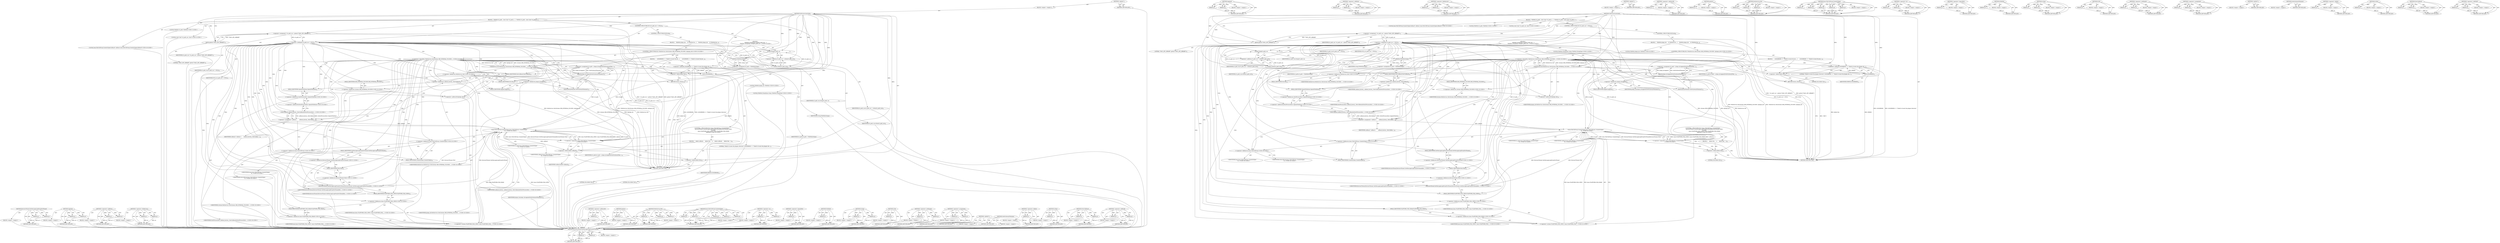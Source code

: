 digraph "&lt;operator&gt;.shiftLeft" {
vulnerable_217 [label=<(METHOD,BrowserThread.GetMessageLoopProxyForThread)>];
vulnerable_218 [label=<(PARAM,p1)>];
vulnerable_219 [label=<(PARAM,p2)>];
vulnerable_220 [label=<(BLOCK,&lt;empty&gt;,&lt;empty&gt;)>];
vulnerable_221 [label=<(METHOD_RETURN,ANY)>];
vulnerable_196 [label=<(METHOD,Append)>];
vulnerable_197 [label=<(PARAM,p1)>];
vulnerable_198 [label=<(PARAM,p2)>];
vulnerable_199 [label=<(BLOCK,&lt;empty&gt;,&lt;empty&gt;)>];
vulnerable_200 [label=<(METHOD_RETURN,ANY)>];
vulnerable_151 [label=<(METHOD,&lt;operator&gt;.addition)>];
vulnerable_152 [label=<(PARAM,p1)>];
vulnerable_153 [label=<(PARAM,p2)>];
vulnerable_154 [label=<(BLOCK,&lt;empty&gt;,&lt;empty&gt;)>];
vulnerable_155 [label=<(METHOD_RETURN,ANY)>];
vulnerable_174 [label=<(METHOD,&lt;operator&gt;.fieldAccess)>];
vulnerable_175 [label=<(PARAM,p1)>];
vulnerable_176 [label=<(PARAM,p2)>];
vulnerable_177 [label=<(BLOCK,&lt;empty&gt;,&lt;empty&gt;)>];
vulnerable_178 [label=<(METHOD_RETURN,ANY)>];
vulnerable_6 [label=<(METHOD,&lt;global&gt;)<SUB>1</SUB>>];
vulnerable_7 [label=<(BLOCK,&lt;empty&gt;,&lt;empty&gt;)<SUB>1</SUB>>];
vulnerable_8 [label=<(METHOD,OnProcessLaunched)<SUB>1</SUB>>];
vulnerable_9 [label=<(BLOCK,{
  FilePath irt_path;
  const char* irt_path_v...,{
  FilePath irt_path;
  const char* irt_path_v...)<SUB>1</SUB>>];
vulnerable_10 [label="<(LOCAL,FilePath irt_path: FilePath)<SUB>2</SUB>>"];
vulnerable_11 [label="<(LOCAL,const char* irt_path_var: char*)<SUB>3</SUB>>"];
vulnerable_12 [label=<(&lt;operator&gt;.assignment,* irt_path_var = getenv(&quot;NACL_IRT_LIBRARY&quot;))<SUB>3</SUB>>];
vulnerable_13 [label=<(IDENTIFIER,irt_path_var,* irt_path_var = getenv(&quot;NACL_IRT_LIBRARY&quot;))<SUB>3</SUB>>];
vulnerable_14 [label=<(getenv,getenv(&quot;NACL_IRT_LIBRARY&quot;))<SUB>3</SUB>>];
vulnerable_15 [label=<(LITERAL,&quot;NACL_IRT_LIBRARY&quot;,getenv(&quot;NACL_IRT_LIBRARY&quot;))<SUB>3</SUB>>];
vulnerable_16 [label=<(CONTROL_STRUCTURE,IF,if (irt_path_var != NULL))<SUB>4</SUB>>];
vulnerable_17 [label=<(&lt;operator&gt;.notEquals,irt_path_var != NULL)<SUB>4</SUB>>];
vulnerable_18 [label=<(IDENTIFIER,irt_path_var,irt_path_var != NULL)<SUB>4</SUB>>];
vulnerable_19 [label=<(IDENTIFIER,NULL,irt_path_var != NULL)<SUB>4</SUB>>];
vulnerable_20 [label="<(BLOCK,{
    FilePath::StringType string(irt_path_var,...,{
    FilePath::StringType string(irt_path_var,...)<SUB>4</SUB>>"];
vulnerable_21 [label="<(LOCAL,FilePath.StringType string: FilePath.StringType)<SUB>5</SUB>>"];
vulnerable_22 [label=<(string,string(irt_path_var,
                          ...)<SUB>5</SUB>>];
vulnerable_23 [label=<(IDENTIFIER,irt_path_var,string(irt_path_var,
                          ...)<SUB>5</SUB>>];
vulnerable_24 [label=<(&lt;operator&gt;.addition,irt_path_var + strlen(irt_path_var))<SUB>6</SUB>>];
vulnerable_25 [label=<(IDENTIFIER,irt_path_var,irt_path_var + strlen(irt_path_var))<SUB>6</SUB>>];
vulnerable_26 [label=<(strlen,strlen(irt_path_var))<SUB>6</SUB>>];
vulnerable_27 [label=<(IDENTIFIER,irt_path_var,strlen(irt_path_var))<SUB>6</SUB>>];
vulnerable_28 [label=<(&lt;operator&gt;.assignment,irt_path = FilePath(string))<SUB>7</SUB>>];
vulnerable_29 [label=<(IDENTIFIER,irt_path,irt_path = FilePath(string))<SUB>7</SUB>>];
vulnerable_30 [label=<(FilePath,FilePath(string))<SUB>7</SUB>>];
vulnerable_31 [label=<(IDENTIFIER,string,FilePath(string))<SUB>7</SUB>>];
vulnerable_32 [label=<(CONTROL_STRUCTURE,ELSE,else)<SUB>8</SUB>>];
vulnerable_33 [label=<(BLOCK,{
    FilePath plugin_dir;
    if (!PathService...,{
    FilePath plugin_dir;
    if (!PathService...)<SUB>8</SUB>>];
vulnerable_34 [label="<(LOCAL,FilePath plugin_dir: FilePath)<SUB>9</SUB>>"];
vulnerable_35 [label="<(CONTROL_STRUCTURE,IF,if (!PathService::Get(chrome::DIR_INTERNAL_PLUGINS, &amp;plugin_dir)))<SUB>10</SUB>>"];
vulnerable_36 [label="<(&lt;operator&gt;.logicalNot,!PathService::Get(chrome::DIR_INTERNAL_PLUGINS,...)<SUB>10</SUB>>"];
vulnerable_37 [label="<(PathService.Get,PathService::Get(chrome::DIR_INTERNAL_PLUGINS, ...)<SUB>10</SUB>>"];
vulnerable_38 [label="<(&lt;operator&gt;.fieldAccess,PathService::Get)<SUB>10</SUB>>"];
vulnerable_39 [label="<(IDENTIFIER,PathService,PathService::Get(chrome::DIR_INTERNAL_PLUGINS, ...)<SUB>10</SUB>>"];
vulnerable_40 [label=<(FIELD_IDENTIFIER,Get,Get)<SUB>10</SUB>>];
vulnerable_41 [label="<(&lt;operator&gt;.fieldAccess,chrome::DIR_INTERNAL_PLUGINS)<SUB>10</SUB>>"];
vulnerable_42 [label="<(IDENTIFIER,chrome,PathService::Get(chrome::DIR_INTERNAL_PLUGINS, ...)<SUB>10</SUB>>"];
vulnerable_43 [label=<(FIELD_IDENTIFIER,DIR_INTERNAL_PLUGINS,DIR_INTERNAL_PLUGINS)<SUB>10</SUB>>];
vulnerable_44 [label=<(&lt;operator&gt;.addressOf,&amp;plugin_dir)<SUB>10</SUB>>];
vulnerable_45 [label="<(IDENTIFIER,plugin_dir,PathService::Get(chrome::DIR_INTERNAL_PLUGINS, ...)<SUB>10</SUB>>"];
vulnerable_46 [label=<(BLOCK,{
      LOG(ERROR) &lt;&lt; &quot;Failed to locate the plu...,{
      LOG(ERROR) &lt;&lt; &quot;Failed to locate the plu...)<SUB>10</SUB>>];
vulnerable_47 [label=<(&lt;operator&gt;.shiftLeft,LOG(ERROR) &lt;&lt; &quot;Failed to locate the plugins dir...)<SUB>11</SUB>>];
vulnerable_48 [label=<(LOG,LOG(ERROR))<SUB>11</SUB>>];
vulnerable_49 [label=<(IDENTIFIER,ERROR,LOG(ERROR))<SUB>11</SUB>>];
vulnerable_50 [label=<(LITERAL,&quot;Failed to locate the plugins directory&quot;,LOG(ERROR) &lt;&lt; &quot;Failed to locate the plugins dir...)<SUB>11</SUB>>];
vulnerable_51 [label=<(&lt;operator&gt;.delete,delete this)<SUB>12</SUB>>];
vulnerable_52 [label=<(LITERAL,this,delete this)<SUB>12</SUB>>];
vulnerable_53 [label=<(RETURN,return;,return;)<SUB>13</SUB>>];
vulnerable_54 [label=<(&lt;operator&gt;.assignment,irt_path = plugin_dir.Append(GetIrtLibraryFilen...)<SUB>15</SUB>>];
vulnerable_55 [label=<(IDENTIFIER,irt_path,irt_path = plugin_dir.Append(GetIrtLibraryFilen...)<SUB>15</SUB>>];
vulnerable_56 [label=<(Append,plugin_dir.Append(GetIrtLibraryFilename()))<SUB>15</SUB>>];
vulnerable_57 [label=<(&lt;operator&gt;.fieldAccess,plugin_dir.Append)<SUB>15</SUB>>];
vulnerable_58 [label=<(IDENTIFIER,plugin_dir,plugin_dir.Append(GetIrtLibraryFilename()))<SUB>15</SUB>>];
vulnerable_59 [label=<(FIELD_IDENTIFIER,Append,Append)<SUB>15</SUB>>];
vulnerable_60 [label=<(GetIrtLibraryFilename,GetIrtLibraryFilename())<SUB>15</SUB>>];
vulnerable_61 [label="<(LOCAL,base.FileUtilProxy.CreateOrOpenCallback* callback: base.FileUtilProxy.CreateOrOpenCallback*)<SUB>18</SUB>>"];
vulnerable_62 [label=<(&lt;operator&gt;.assignment,* callback =
      callback_factory_.NewCallbac...)<SUB>18</SUB>>];
vulnerable_63 [label=<(IDENTIFIER,callback,* callback =
      callback_factory_.NewCallbac...)<SUB>18</SUB>>];
vulnerable_64 [label="<(NewCallback,callback_factory_.NewCallback(&amp;NaClProcessHost:...)<SUB>19</SUB>>"];
vulnerable_65 [label=<(&lt;operator&gt;.fieldAccess,callback_factory_.NewCallback)<SUB>19</SUB>>];
vulnerable_66 [label="<(IDENTIFIER,callback_factory_,callback_factory_.NewCallback(&amp;NaClProcessHost:...)<SUB>19</SUB>>"];
vulnerable_67 [label=<(FIELD_IDENTIFIER,NewCallback,NewCallback)<SUB>19</SUB>>];
vulnerable_68 [label="<(&lt;operator&gt;.addressOf,&amp;NaClProcessHost::OpenIrtFileDone)<SUB>19</SUB>>"];
vulnerable_69 [label="<(&lt;operator&gt;.fieldAccess,NaClProcessHost::OpenIrtFileDone)<SUB>19</SUB>>"];
vulnerable_70 [label="<(IDENTIFIER,NaClProcessHost,callback_factory_.NewCallback(&amp;NaClProcessHost:...)<SUB>19</SUB>>"];
vulnerable_71 [label=<(FIELD_IDENTIFIER,OpenIrtFileDone,OpenIrtFileDone)<SUB>19</SUB>>];
vulnerable_72 [label="<(CONTROL_STRUCTURE,IF,if (!base::FileUtilProxy::CreateOrOpen(
           BrowserThread::GetMessageLoopProxyForThread(BrowserThread::FILE),
            irt_path,
            base::PLATFORM_FILE_OPEN | base::PLATFORM_FILE_READ,
            callback)))<SUB>20</SUB>>"];
vulnerable_73 [label="<(&lt;operator&gt;.logicalNot,!base::FileUtilProxy::CreateOrOpen(
           ...)<SUB>20</SUB>>"];
vulnerable_74 [label="<(base.FileUtilProxy.CreateOrOpen,base::FileUtilProxy::CreateOrOpen(
           B...)<SUB>20</SUB>>"];
vulnerable_75 [label="<(&lt;operator&gt;.fieldAccess,base::FileUtilProxy::CreateOrOpen)<SUB>20</SUB>>"];
vulnerable_76 [label="<(&lt;operator&gt;.fieldAccess,base::FileUtilProxy)<SUB>20</SUB>>"];
vulnerable_77 [label="<(IDENTIFIER,base,base::FileUtilProxy::CreateOrOpen(
           B...)<SUB>20</SUB>>"];
vulnerable_78 [label="<(IDENTIFIER,FileUtilProxy,base::FileUtilProxy::CreateOrOpen(
           B...)<SUB>20</SUB>>"];
vulnerable_79 [label=<(FIELD_IDENTIFIER,CreateOrOpen,CreateOrOpen)<SUB>20</SUB>>];
vulnerable_80 [label="<(BrowserThread.GetMessageLoopProxyForThread,BrowserThread::GetMessageLoopProxyForThread(Bro...)<SUB>21</SUB>>"];
vulnerable_81 [label="<(&lt;operator&gt;.fieldAccess,BrowserThread::GetMessageLoopProxyForThread)<SUB>21</SUB>>"];
vulnerable_82 [label="<(IDENTIFIER,BrowserThread,BrowserThread::GetMessageLoopProxyForThread(Bro...)<SUB>21</SUB>>"];
vulnerable_83 [label=<(FIELD_IDENTIFIER,GetMessageLoopProxyForThread,GetMessageLoopProxyForThread)<SUB>21</SUB>>];
vulnerable_84 [label="<(&lt;operator&gt;.fieldAccess,BrowserThread::FILE)<SUB>21</SUB>>"];
vulnerable_85 [label="<(IDENTIFIER,BrowserThread,BrowserThread::GetMessageLoopProxyForThread(Bro...)<SUB>21</SUB>>"];
vulnerable_86 [label=<(FIELD_IDENTIFIER,FILE,FILE)<SUB>21</SUB>>];
vulnerable_87 [label="<(IDENTIFIER,irt_path,base::FileUtilProxy::CreateOrOpen(
           B...)<SUB>22</SUB>>"];
vulnerable_88 [label="<(&lt;operator&gt;.or,base::PLATFORM_FILE_OPEN | base::PLATFORM_FILE_...)<SUB>23</SUB>>"];
vulnerable_89 [label="<(&lt;operator&gt;.fieldAccess,base::PLATFORM_FILE_OPEN)<SUB>23</SUB>>"];
vulnerable_90 [label="<(IDENTIFIER,base,base::PLATFORM_FILE_OPEN | base::PLATFORM_FILE_...)<SUB>23</SUB>>"];
vulnerable_91 [label=<(FIELD_IDENTIFIER,PLATFORM_FILE_OPEN,PLATFORM_FILE_OPEN)<SUB>23</SUB>>];
vulnerable_92 [label="<(&lt;operator&gt;.fieldAccess,base::PLATFORM_FILE_READ)<SUB>23</SUB>>"];
vulnerable_93 [label="<(IDENTIFIER,base,base::PLATFORM_FILE_OPEN | base::PLATFORM_FILE_...)<SUB>23</SUB>>"];
vulnerable_94 [label=<(FIELD_IDENTIFIER,PLATFORM_FILE_READ,PLATFORM_FILE_READ)<SUB>23</SUB>>];
vulnerable_95 [label="<(IDENTIFIER,callback,base::FileUtilProxy::CreateOrOpen(
           B...)<SUB>24</SUB>>"];
vulnerable_96 [label=<(BLOCK,{
    delete callback;
     delete this;
   },{
    delete callback;
     delete this;
   })<SUB>24</SUB>>];
vulnerable_97 [label=<(&lt;operator&gt;.delete,delete callback)<SUB>25</SUB>>];
vulnerable_98 [label=<(IDENTIFIER,callback,delete callback)<SUB>25</SUB>>];
vulnerable_99 [label=<(&lt;operator&gt;.delete,delete this)<SUB>26</SUB>>];
vulnerable_100 [label=<(LITERAL,this,delete this)<SUB>26</SUB>>];
vulnerable_101 [label=<(METHOD_RETURN,void)<SUB>1</SUB>>];
vulnerable_103 [label=<(METHOD_RETURN,ANY)<SUB>1</SUB>>];
vulnerable_179 [label=<(METHOD,&lt;operator&gt;.addressOf)>];
vulnerable_180 [label=<(PARAM,p1)>];
vulnerable_181 [label=<(BLOCK,&lt;empty&gt;,&lt;empty&gt;)>];
vulnerable_182 [label=<(METHOD_RETURN,ANY)>];
vulnerable_137 [label=<(METHOD,getenv)>];
vulnerable_138 [label=<(PARAM,p1)>];
vulnerable_139 [label=<(BLOCK,&lt;empty&gt;,&lt;empty&gt;)>];
vulnerable_140 [label=<(METHOD_RETURN,ANY)>];
vulnerable_168 [label=<(METHOD,PathService.Get)>];
vulnerable_169 [label=<(PARAM,p1)>];
vulnerable_170 [label=<(PARAM,p2)>];
vulnerable_171 [label=<(PARAM,p3)>];
vulnerable_172 [label=<(BLOCK,&lt;empty&gt;,&lt;empty&gt;)>];
vulnerable_173 [label=<(METHOD_RETURN,ANY)>];
vulnerable_209 [label=<(METHOD,base.FileUtilProxy.CreateOrOpen)>];
vulnerable_210 [label=<(PARAM,p1)>];
vulnerable_211 [label=<(PARAM,p2)>];
vulnerable_212 [label=<(PARAM,p3)>];
vulnerable_213 [label=<(PARAM,p4)>];
vulnerable_214 [label=<(PARAM,p5)>];
vulnerable_215 [label=<(BLOCK,&lt;empty&gt;,&lt;empty&gt;)>];
vulnerable_216 [label=<(METHOD_RETURN,ANY)>];
vulnerable_222 [label=<(METHOD,&lt;operator&gt;.or)>];
vulnerable_223 [label=<(PARAM,p1)>];
vulnerable_224 [label=<(PARAM,p2)>];
vulnerable_225 [label=<(BLOCK,&lt;empty&gt;,&lt;empty&gt;)>];
vulnerable_226 [label=<(METHOD_RETURN,ANY)>];
vulnerable_164 [label=<(METHOD,&lt;operator&gt;.logicalNot)>];
vulnerable_165 [label=<(PARAM,p1)>];
vulnerable_166 [label=<(BLOCK,&lt;empty&gt;,&lt;empty&gt;)>];
vulnerable_167 [label=<(METHOD_RETURN,ANY)>];
vulnerable_160 [label=<(METHOD,FilePath)>];
vulnerable_161 [label=<(PARAM,p1)>];
vulnerable_162 [label=<(BLOCK,&lt;empty&gt;,&lt;empty&gt;)>];
vulnerable_163 [label=<(METHOD_RETURN,ANY)>];
vulnerable_146 [label=<(METHOD,string)>];
vulnerable_147 [label=<(PARAM,p1)>];
vulnerable_148 [label=<(PARAM,p2)>];
vulnerable_149 [label=<(BLOCK,&lt;empty&gt;,&lt;empty&gt;)>];
vulnerable_150 [label=<(METHOD_RETURN,ANY)>];
vulnerable_188 [label=<(METHOD,LOG)>];
vulnerable_189 [label=<(PARAM,p1)>];
vulnerable_190 [label=<(BLOCK,&lt;empty&gt;,&lt;empty&gt;)>];
vulnerable_191 [label=<(METHOD_RETURN,ANY)>];
vulnerable_141 [label=<(METHOD,&lt;operator&gt;.notEquals)>];
vulnerable_142 [label=<(PARAM,p1)>];
vulnerable_143 [label=<(PARAM,p2)>];
vulnerable_144 [label=<(BLOCK,&lt;empty&gt;,&lt;empty&gt;)>];
vulnerable_145 [label=<(METHOD_RETURN,ANY)>];
vulnerable_132 [label=<(METHOD,&lt;operator&gt;.assignment)>];
vulnerable_133 [label=<(PARAM,p1)>];
vulnerable_134 [label=<(PARAM,p2)>];
vulnerable_135 [label=<(BLOCK,&lt;empty&gt;,&lt;empty&gt;)>];
vulnerable_136 [label=<(METHOD_RETURN,ANY)>];
vulnerable_126 [label=<(METHOD,&lt;global&gt;)<SUB>1</SUB>>];
vulnerable_127 [label=<(BLOCK,&lt;empty&gt;,&lt;empty&gt;)>];
vulnerable_128 [label=<(METHOD_RETURN,ANY)>];
vulnerable_201 [label=<(METHOD,GetIrtLibraryFilename)>];
vulnerable_202 [label=<(BLOCK,&lt;empty&gt;,&lt;empty&gt;)>];
vulnerable_203 [label=<(METHOD_RETURN,ANY)>];
vulnerable_192 [label=<(METHOD,&lt;operator&gt;.delete)>];
vulnerable_193 [label=<(PARAM,p1)>];
vulnerable_194 [label=<(BLOCK,&lt;empty&gt;,&lt;empty&gt;)>];
vulnerable_195 [label=<(METHOD_RETURN,ANY)>];
vulnerable_156 [label=<(METHOD,strlen)>];
vulnerable_157 [label=<(PARAM,p1)>];
vulnerable_158 [label=<(BLOCK,&lt;empty&gt;,&lt;empty&gt;)>];
vulnerable_159 [label=<(METHOD_RETURN,ANY)>];
vulnerable_204 [label=<(METHOD,NewCallback)>];
vulnerable_205 [label=<(PARAM,p1)>];
vulnerable_206 [label=<(PARAM,p2)>];
vulnerable_207 [label=<(BLOCK,&lt;empty&gt;,&lt;empty&gt;)>];
vulnerable_208 [label=<(METHOD_RETURN,ANY)>];
vulnerable_183 [label=<(METHOD,&lt;operator&gt;.shiftLeft)>];
vulnerable_184 [label=<(PARAM,p1)>];
vulnerable_185 [label=<(PARAM,p2)>];
vulnerable_186 [label=<(BLOCK,&lt;empty&gt;,&lt;empty&gt;)>];
vulnerable_187 [label=<(METHOD_RETURN,ANY)>];
fixed_215 [label=<(METHOD,BrowserThread.GetMessageLoopProxyForThread)>];
fixed_216 [label=<(PARAM,p1)>];
fixed_217 [label=<(PARAM,p2)>];
fixed_218 [label=<(BLOCK,&lt;empty&gt;,&lt;empty&gt;)>];
fixed_219 [label=<(METHOD_RETURN,ANY)>];
fixed_194 [label=<(METHOD,Append)>];
fixed_195 [label=<(PARAM,p1)>];
fixed_196 [label=<(PARAM,p2)>];
fixed_197 [label=<(BLOCK,&lt;empty&gt;,&lt;empty&gt;)>];
fixed_198 [label=<(METHOD_RETURN,ANY)>];
fixed_149 [label=<(METHOD,&lt;operator&gt;.addition)>];
fixed_150 [label=<(PARAM,p1)>];
fixed_151 [label=<(PARAM,p2)>];
fixed_152 [label=<(BLOCK,&lt;empty&gt;,&lt;empty&gt;)>];
fixed_153 [label=<(METHOD_RETURN,ANY)>];
fixed_172 [label=<(METHOD,&lt;operator&gt;.fieldAccess)>];
fixed_173 [label=<(PARAM,p1)>];
fixed_174 [label=<(PARAM,p2)>];
fixed_175 [label=<(BLOCK,&lt;empty&gt;,&lt;empty&gt;)>];
fixed_176 [label=<(METHOD_RETURN,ANY)>];
fixed_6 [label=<(METHOD,&lt;global&gt;)<SUB>1</SUB>>];
fixed_7 [label=<(BLOCK,&lt;empty&gt;,&lt;empty&gt;)<SUB>1</SUB>>];
fixed_8 [label=<(METHOD,OnProcessLaunched)<SUB>1</SUB>>];
fixed_9 [label=<(BLOCK,{
  FilePath irt_path;
  const char* irt_path_v...,{
  FilePath irt_path;
  const char* irt_path_v...)<SUB>1</SUB>>];
fixed_10 [label="<(LOCAL,FilePath irt_path: FilePath)<SUB>2</SUB>>"];
fixed_11 [label="<(LOCAL,const char* irt_path_var: char*)<SUB>3</SUB>>"];
fixed_12 [label=<(&lt;operator&gt;.assignment,* irt_path_var = getenv(&quot;NACL_IRT_LIBRARY&quot;))<SUB>3</SUB>>];
fixed_13 [label=<(IDENTIFIER,irt_path_var,* irt_path_var = getenv(&quot;NACL_IRT_LIBRARY&quot;))<SUB>3</SUB>>];
fixed_14 [label=<(getenv,getenv(&quot;NACL_IRT_LIBRARY&quot;))<SUB>3</SUB>>];
fixed_15 [label=<(LITERAL,&quot;NACL_IRT_LIBRARY&quot;,getenv(&quot;NACL_IRT_LIBRARY&quot;))<SUB>3</SUB>>];
fixed_16 [label=<(CONTROL_STRUCTURE,IF,if (irt_path_var != NULL))<SUB>4</SUB>>];
fixed_17 [label=<(&lt;operator&gt;.notEquals,irt_path_var != NULL)<SUB>4</SUB>>];
fixed_18 [label=<(IDENTIFIER,irt_path_var,irt_path_var != NULL)<SUB>4</SUB>>];
fixed_19 [label=<(IDENTIFIER,NULL,irt_path_var != NULL)<SUB>4</SUB>>];
fixed_20 [label="<(BLOCK,{
    FilePath::StringType string(irt_path_var,...,{
    FilePath::StringType string(irt_path_var,...)<SUB>4</SUB>>"];
fixed_21 [label="<(LOCAL,FilePath.StringType string: FilePath.StringType)<SUB>5</SUB>>"];
fixed_22 [label=<(string,string(irt_path_var,
                          ...)<SUB>5</SUB>>];
fixed_23 [label=<(IDENTIFIER,irt_path_var,string(irt_path_var,
                          ...)<SUB>5</SUB>>];
fixed_24 [label=<(&lt;operator&gt;.addition,irt_path_var + strlen(irt_path_var))<SUB>6</SUB>>];
fixed_25 [label=<(IDENTIFIER,irt_path_var,irt_path_var + strlen(irt_path_var))<SUB>6</SUB>>];
fixed_26 [label=<(strlen,strlen(irt_path_var))<SUB>6</SUB>>];
fixed_27 [label=<(IDENTIFIER,irt_path_var,strlen(irt_path_var))<SUB>6</SUB>>];
fixed_28 [label=<(&lt;operator&gt;.assignment,irt_path = FilePath(string))<SUB>7</SUB>>];
fixed_29 [label=<(IDENTIFIER,irt_path,irt_path = FilePath(string))<SUB>7</SUB>>];
fixed_30 [label=<(FilePath,FilePath(string))<SUB>7</SUB>>];
fixed_31 [label=<(IDENTIFIER,string,FilePath(string))<SUB>7</SUB>>];
fixed_32 [label=<(CONTROL_STRUCTURE,ELSE,else)<SUB>8</SUB>>];
fixed_33 [label=<(BLOCK,{
    FilePath plugin_dir;
    if (!PathService...,{
    FilePath plugin_dir;
    if (!PathService...)<SUB>8</SUB>>];
fixed_34 [label="<(LOCAL,FilePath plugin_dir: FilePath)<SUB>9</SUB>>"];
fixed_35 [label="<(CONTROL_STRUCTURE,IF,if (!PathService::Get(chrome::DIR_INTERNAL_PLUGINS, &amp;plugin_dir)))<SUB>10</SUB>>"];
fixed_36 [label="<(&lt;operator&gt;.logicalNot,!PathService::Get(chrome::DIR_INTERNAL_PLUGINS,...)<SUB>10</SUB>>"];
fixed_37 [label="<(PathService.Get,PathService::Get(chrome::DIR_INTERNAL_PLUGINS, ...)<SUB>10</SUB>>"];
fixed_38 [label="<(&lt;operator&gt;.fieldAccess,PathService::Get)<SUB>10</SUB>>"];
fixed_39 [label="<(IDENTIFIER,PathService,PathService::Get(chrome::DIR_INTERNAL_PLUGINS, ...)<SUB>10</SUB>>"];
fixed_40 [label=<(FIELD_IDENTIFIER,Get,Get)<SUB>10</SUB>>];
fixed_41 [label="<(&lt;operator&gt;.fieldAccess,chrome::DIR_INTERNAL_PLUGINS)<SUB>10</SUB>>"];
fixed_42 [label="<(IDENTIFIER,chrome,PathService::Get(chrome::DIR_INTERNAL_PLUGINS, ...)<SUB>10</SUB>>"];
fixed_43 [label=<(FIELD_IDENTIFIER,DIR_INTERNAL_PLUGINS,DIR_INTERNAL_PLUGINS)<SUB>10</SUB>>];
fixed_44 [label=<(&lt;operator&gt;.addressOf,&amp;plugin_dir)<SUB>10</SUB>>];
fixed_45 [label="<(IDENTIFIER,plugin_dir,PathService::Get(chrome::DIR_INTERNAL_PLUGINS, ...)<SUB>10</SUB>>"];
fixed_46 [label=<(BLOCK,{
      LOG(ERROR) &lt;&lt; &quot;Failed to locate the plu...,{
      LOG(ERROR) &lt;&lt; &quot;Failed to locate the plu...)<SUB>10</SUB>>];
fixed_47 [label=<(&lt;operator&gt;.shiftLeft,LOG(ERROR) &lt;&lt; &quot;Failed to locate the plugins dir...)<SUB>11</SUB>>];
fixed_48 [label=<(LOG,LOG(ERROR))<SUB>11</SUB>>];
fixed_49 [label=<(IDENTIFIER,ERROR,LOG(ERROR))<SUB>11</SUB>>];
fixed_50 [label=<(LITERAL,&quot;Failed to locate the plugins directory&quot;,LOG(ERROR) &lt;&lt; &quot;Failed to locate the plugins dir...)<SUB>11</SUB>>];
fixed_51 [label=<(&lt;operator&gt;.delete,delete this)<SUB>12</SUB>>];
fixed_52 [label=<(LITERAL,this,delete this)<SUB>12</SUB>>];
fixed_53 [label=<(RETURN,return;,return;)<SUB>13</SUB>>];
fixed_54 [label=<(&lt;operator&gt;.assignment,irt_path = plugin_dir.Append(GetIrtLibraryFilen...)<SUB>15</SUB>>];
fixed_55 [label=<(IDENTIFIER,irt_path,irt_path = plugin_dir.Append(GetIrtLibraryFilen...)<SUB>15</SUB>>];
fixed_56 [label=<(Append,plugin_dir.Append(GetIrtLibraryFilename()))<SUB>15</SUB>>];
fixed_57 [label=<(&lt;operator&gt;.fieldAccess,plugin_dir.Append)<SUB>15</SUB>>];
fixed_58 [label=<(IDENTIFIER,plugin_dir,plugin_dir.Append(GetIrtLibraryFilename()))<SUB>15</SUB>>];
fixed_59 [label=<(FIELD_IDENTIFIER,Append,Append)<SUB>15</SUB>>];
fixed_60 [label=<(GetIrtLibraryFilename,GetIrtLibraryFilename())<SUB>15</SUB>>];
fixed_61 [label="<(LOCAL,base.FileUtilProxy.CreateOrOpenCallback* callback: base.FileUtilProxy.CreateOrOpenCallback*)<SUB>18</SUB>>"];
fixed_62 [label=<(&lt;operator&gt;.assignment,* callback =
      callback_factory_.NewCallbac...)<SUB>18</SUB>>];
fixed_63 [label=<(IDENTIFIER,callback,* callback =
      callback_factory_.NewCallbac...)<SUB>18</SUB>>];
fixed_64 [label="<(NewCallback,callback_factory_.NewCallback(&amp;NaClProcessHost:...)<SUB>19</SUB>>"];
fixed_65 [label=<(&lt;operator&gt;.fieldAccess,callback_factory_.NewCallback)<SUB>19</SUB>>];
fixed_66 [label="<(IDENTIFIER,callback_factory_,callback_factory_.NewCallback(&amp;NaClProcessHost:...)<SUB>19</SUB>>"];
fixed_67 [label=<(FIELD_IDENTIFIER,NewCallback,NewCallback)<SUB>19</SUB>>];
fixed_68 [label="<(&lt;operator&gt;.addressOf,&amp;NaClProcessHost::OpenIrtFileDone)<SUB>19</SUB>>"];
fixed_69 [label="<(&lt;operator&gt;.fieldAccess,NaClProcessHost::OpenIrtFileDone)<SUB>19</SUB>>"];
fixed_70 [label="<(IDENTIFIER,NaClProcessHost,callback_factory_.NewCallback(&amp;NaClProcessHost:...)<SUB>19</SUB>>"];
fixed_71 [label=<(FIELD_IDENTIFIER,OpenIrtFileDone,OpenIrtFileDone)<SUB>19</SUB>>];
fixed_72 [label="<(CONTROL_STRUCTURE,IF,if (!base::FileUtilProxy::CreateOrOpen(
           BrowserThread::GetMessageLoopProxyForThread(BrowserThread::FILE),
            irt_path,
            base::PLATFORM_FILE_OPEN | base::PLATFORM_FILE_READ,
            callback)))<SUB>20</SUB>>"];
fixed_73 [label="<(&lt;operator&gt;.logicalNot,!base::FileUtilProxy::CreateOrOpen(
           ...)<SUB>20</SUB>>"];
fixed_74 [label="<(base.FileUtilProxy.CreateOrOpen,base::FileUtilProxy::CreateOrOpen(
           B...)<SUB>20</SUB>>"];
fixed_75 [label="<(&lt;operator&gt;.fieldAccess,base::FileUtilProxy::CreateOrOpen)<SUB>20</SUB>>"];
fixed_76 [label="<(&lt;operator&gt;.fieldAccess,base::FileUtilProxy)<SUB>20</SUB>>"];
fixed_77 [label="<(IDENTIFIER,base,base::FileUtilProxy::CreateOrOpen(
           B...)<SUB>20</SUB>>"];
fixed_78 [label="<(IDENTIFIER,FileUtilProxy,base::FileUtilProxy::CreateOrOpen(
           B...)<SUB>20</SUB>>"];
fixed_79 [label=<(FIELD_IDENTIFIER,CreateOrOpen,CreateOrOpen)<SUB>20</SUB>>];
fixed_80 [label="<(BrowserThread.GetMessageLoopProxyForThread,BrowserThread::GetMessageLoopProxyForThread(Bro...)<SUB>21</SUB>>"];
fixed_81 [label="<(&lt;operator&gt;.fieldAccess,BrowserThread::GetMessageLoopProxyForThread)<SUB>21</SUB>>"];
fixed_82 [label="<(IDENTIFIER,BrowserThread,BrowserThread::GetMessageLoopProxyForThread(Bro...)<SUB>21</SUB>>"];
fixed_83 [label=<(FIELD_IDENTIFIER,GetMessageLoopProxyForThread,GetMessageLoopProxyForThread)<SUB>21</SUB>>];
fixed_84 [label="<(&lt;operator&gt;.fieldAccess,BrowserThread::FILE)<SUB>21</SUB>>"];
fixed_85 [label="<(IDENTIFIER,BrowserThread,BrowserThread::GetMessageLoopProxyForThread(Bro...)<SUB>21</SUB>>"];
fixed_86 [label=<(FIELD_IDENTIFIER,FILE,FILE)<SUB>21</SUB>>];
fixed_87 [label="<(IDENTIFIER,irt_path,base::FileUtilProxy::CreateOrOpen(
           B...)<SUB>22</SUB>>"];
fixed_88 [label="<(&lt;operator&gt;.or,base::PLATFORM_FILE_OPEN | base::PLATFORM_FILE_...)<SUB>23</SUB>>"];
fixed_89 [label="<(&lt;operator&gt;.fieldAccess,base::PLATFORM_FILE_OPEN)<SUB>23</SUB>>"];
fixed_90 [label="<(IDENTIFIER,base,base::PLATFORM_FILE_OPEN | base::PLATFORM_FILE_...)<SUB>23</SUB>>"];
fixed_91 [label=<(FIELD_IDENTIFIER,PLATFORM_FILE_OPEN,PLATFORM_FILE_OPEN)<SUB>23</SUB>>];
fixed_92 [label="<(&lt;operator&gt;.fieldAccess,base::PLATFORM_FILE_READ)<SUB>23</SUB>>"];
fixed_93 [label="<(IDENTIFIER,base,base::PLATFORM_FILE_OPEN | base::PLATFORM_FILE_...)<SUB>23</SUB>>"];
fixed_94 [label=<(FIELD_IDENTIFIER,PLATFORM_FILE_READ,PLATFORM_FILE_READ)<SUB>23</SUB>>];
fixed_95 [label="<(IDENTIFIER,callback,base::FileUtilProxy::CreateOrOpen(
           B...)<SUB>24</SUB>>"];
fixed_96 [label=<(BLOCK,{
     delete this;
   },{
     delete this;
   })<SUB>24</SUB>>];
fixed_97 [label=<(&lt;operator&gt;.delete,delete this)<SUB>25</SUB>>];
fixed_98 [label=<(LITERAL,this,delete this)<SUB>25</SUB>>];
fixed_99 [label=<(METHOD_RETURN,void)<SUB>1</SUB>>];
fixed_101 [label=<(METHOD_RETURN,ANY)<SUB>1</SUB>>];
fixed_177 [label=<(METHOD,&lt;operator&gt;.addressOf)>];
fixed_178 [label=<(PARAM,p1)>];
fixed_179 [label=<(BLOCK,&lt;empty&gt;,&lt;empty&gt;)>];
fixed_180 [label=<(METHOD_RETURN,ANY)>];
fixed_135 [label=<(METHOD,getenv)>];
fixed_136 [label=<(PARAM,p1)>];
fixed_137 [label=<(BLOCK,&lt;empty&gt;,&lt;empty&gt;)>];
fixed_138 [label=<(METHOD_RETURN,ANY)>];
fixed_166 [label=<(METHOD,PathService.Get)>];
fixed_167 [label=<(PARAM,p1)>];
fixed_168 [label=<(PARAM,p2)>];
fixed_169 [label=<(PARAM,p3)>];
fixed_170 [label=<(BLOCK,&lt;empty&gt;,&lt;empty&gt;)>];
fixed_171 [label=<(METHOD_RETURN,ANY)>];
fixed_207 [label=<(METHOD,base.FileUtilProxy.CreateOrOpen)>];
fixed_208 [label=<(PARAM,p1)>];
fixed_209 [label=<(PARAM,p2)>];
fixed_210 [label=<(PARAM,p3)>];
fixed_211 [label=<(PARAM,p4)>];
fixed_212 [label=<(PARAM,p5)>];
fixed_213 [label=<(BLOCK,&lt;empty&gt;,&lt;empty&gt;)>];
fixed_214 [label=<(METHOD_RETURN,ANY)>];
fixed_220 [label=<(METHOD,&lt;operator&gt;.or)>];
fixed_221 [label=<(PARAM,p1)>];
fixed_222 [label=<(PARAM,p2)>];
fixed_223 [label=<(BLOCK,&lt;empty&gt;,&lt;empty&gt;)>];
fixed_224 [label=<(METHOD_RETURN,ANY)>];
fixed_162 [label=<(METHOD,&lt;operator&gt;.logicalNot)>];
fixed_163 [label=<(PARAM,p1)>];
fixed_164 [label=<(BLOCK,&lt;empty&gt;,&lt;empty&gt;)>];
fixed_165 [label=<(METHOD_RETURN,ANY)>];
fixed_158 [label=<(METHOD,FilePath)>];
fixed_159 [label=<(PARAM,p1)>];
fixed_160 [label=<(BLOCK,&lt;empty&gt;,&lt;empty&gt;)>];
fixed_161 [label=<(METHOD_RETURN,ANY)>];
fixed_144 [label=<(METHOD,string)>];
fixed_145 [label=<(PARAM,p1)>];
fixed_146 [label=<(PARAM,p2)>];
fixed_147 [label=<(BLOCK,&lt;empty&gt;,&lt;empty&gt;)>];
fixed_148 [label=<(METHOD_RETURN,ANY)>];
fixed_186 [label=<(METHOD,LOG)>];
fixed_187 [label=<(PARAM,p1)>];
fixed_188 [label=<(BLOCK,&lt;empty&gt;,&lt;empty&gt;)>];
fixed_189 [label=<(METHOD_RETURN,ANY)>];
fixed_139 [label=<(METHOD,&lt;operator&gt;.notEquals)>];
fixed_140 [label=<(PARAM,p1)>];
fixed_141 [label=<(PARAM,p2)>];
fixed_142 [label=<(BLOCK,&lt;empty&gt;,&lt;empty&gt;)>];
fixed_143 [label=<(METHOD_RETURN,ANY)>];
fixed_130 [label=<(METHOD,&lt;operator&gt;.assignment)>];
fixed_131 [label=<(PARAM,p1)>];
fixed_132 [label=<(PARAM,p2)>];
fixed_133 [label=<(BLOCK,&lt;empty&gt;,&lt;empty&gt;)>];
fixed_134 [label=<(METHOD_RETURN,ANY)>];
fixed_124 [label=<(METHOD,&lt;global&gt;)<SUB>1</SUB>>];
fixed_125 [label=<(BLOCK,&lt;empty&gt;,&lt;empty&gt;)>];
fixed_126 [label=<(METHOD_RETURN,ANY)>];
fixed_199 [label=<(METHOD,GetIrtLibraryFilename)>];
fixed_200 [label=<(BLOCK,&lt;empty&gt;,&lt;empty&gt;)>];
fixed_201 [label=<(METHOD_RETURN,ANY)>];
fixed_190 [label=<(METHOD,&lt;operator&gt;.delete)>];
fixed_191 [label=<(PARAM,p1)>];
fixed_192 [label=<(BLOCK,&lt;empty&gt;,&lt;empty&gt;)>];
fixed_193 [label=<(METHOD_RETURN,ANY)>];
fixed_154 [label=<(METHOD,strlen)>];
fixed_155 [label=<(PARAM,p1)>];
fixed_156 [label=<(BLOCK,&lt;empty&gt;,&lt;empty&gt;)>];
fixed_157 [label=<(METHOD_RETURN,ANY)>];
fixed_202 [label=<(METHOD,NewCallback)>];
fixed_203 [label=<(PARAM,p1)>];
fixed_204 [label=<(PARAM,p2)>];
fixed_205 [label=<(BLOCK,&lt;empty&gt;,&lt;empty&gt;)>];
fixed_206 [label=<(METHOD_RETURN,ANY)>];
fixed_181 [label=<(METHOD,&lt;operator&gt;.shiftLeft)>];
fixed_182 [label=<(PARAM,p1)>];
fixed_183 [label=<(PARAM,p2)>];
fixed_184 [label=<(BLOCK,&lt;empty&gt;,&lt;empty&gt;)>];
fixed_185 [label=<(METHOD_RETURN,ANY)>];
vulnerable_217 -> vulnerable_218  [key=0, label="AST: "];
vulnerable_217 -> vulnerable_218  [key=1, label="DDG: "];
vulnerable_217 -> vulnerable_220  [key=0, label="AST: "];
vulnerable_217 -> vulnerable_219  [key=0, label="AST: "];
vulnerable_217 -> vulnerable_219  [key=1, label="DDG: "];
vulnerable_217 -> vulnerable_221  [key=0, label="AST: "];
vulnerable_217 -> vulnerable_221  [key=1, label="CFG: "];
vulnerable_218 -> vulnerable_221  [key=0, label="DDG: p1"];
vulnerable_219 -> vulnerable_221  [key=0, label="DDG: p2"];
vulnerable_220 -> fixed_215  [key=0];
vulnerable_221 -> fixed_215  [key=0];
vulnerable_196 -> vulnerable_197  [key=0, label="AST: "];
vulnerable_196 -> vulnerable_197  [key=1, label="DDG: "];
vulnerable_196 -> vulnerable_199  [key=0, label="AST: "];
vulnerable_196 -> vulnerable_198  [key=0, label="AST: "];
vulnerable_196 -> vulnerable_198  [key=1, label="DDG: "];
vulnerable_196 -> vulnerable_200  [key=0, label="AST: "];
vulnerable_196 -> vulnerable_200  [key=1, label="CFG: "];
vulnerable_197 -> vulnerable_200  [key=0, label="DDG: p1"];
vulnerable_198 -> vulnerable_200  [key=0, label="DDG: p2"];
vulnerable_199 -> fixed_215  [key=0];
vulnerable_200 -> fixed_215  [key=0];
vulnerable_151 -> vulnerable_152  [key=0, label="AST: "];
vulnerable_151 -> vulnerable_152  [key=1, label="DDG: "];
vulnerable_151 -> vulnerable_154  [key=0, label="AST: "];
vulnerable_151 -> vulnerable_153  [key=0, label="AST: "];
vulnerable_151 -> vulnerable_153  [key=1, label="DDG: "];
vulnerable_151 -> vulnerable_155  [key=0, label="AST: "];
vulnerable_151 -> vulnerable_155  [key=1, label="CFG: "];
vulnerable_152 -> vulnerable_155  [key=0, label="DDG: p1"];
vulnerable_153 -> vulnerable_155  [key=0, label="DDG: p2"];
vulnerable_154 -> fixed_215  [key=0];
vulnerable_155 -> fixed_215  [key=0];
vulnerable_174 -> vulnerable_175  [key=0, label="AST: "];
vulnerable_174 -> vulnerable_175  [key=1, label="DDG: "];
vulnerable_174 -> vulnerable_177  [key=0, label="AST: "];
vulnerable_174 -> vulnerable_176  [key=0, label="AST: "];
vulnerable_174 -> vulnerable_176  [key=1, label="DDG: "];
vulnerable_174 -> vulnerable_178  [key=0, label="AST: "];
vulnerable_174 -> vulnerable_178  [key=1, label="CFG: "];
vulnerable_175 -> vulnerable_178  [key=0, label="DDG: p1"];
vulnerable_176 -> vulnerable_178  [key=0, label="DDG: p2"];
vulnerable_177 -> fixed_215  [key=0];
vulnerable_178 -> fixed_215  [key=0];
vulnerable_6 -> vulnerable_7  [key=0, label="AST: "];
vulnerable_6 -> vulnerable_103  [key=0, label="AST: "];
vulnerable_6 -> vulnerable_103  [key=1, label="CFG: "];
vulnerable_7 -> vulnerable_8  [key=0, label="AST: "];
vulnerable_8 -> vulnerable_9  [key=0, label="AST: "];
vulnerable_8 -> vulnerable_101  [key=0, label="AST: "];
vulnerable_8 -> vulnerable_14  [key=0, label="CFG: "];
vulnerable_8 -> vulnerable_14  [key=1, label="DDG: "];
vulnerable_8 -> vulnerable_17  [key=0, label="DDG: "];
vulnerable_8 -> vulnerable_22  [key=0, label="DDG: "];
vulnerable_8 -> vulnerable_74  [key=0, label="DDG: "];
vulnerable_8 -> vulnerable_97  [key=0, label="DDG: "];
vulnerable_8 -> vulnerable_99  [key=0, label="DDG: "];
vulnerable_8 -> vulnerable_24  [key=0, label="DDG: "];
vulnerable_8 -> vulnerable_30  [key=0, label="DDG: "];
vulnerable_8 -> vulnerable_26  [key=0, label="DDG: "];
vulnerable_8 -> vulnerable_53  [key=0, label="DDG: "];
vulnerable_8 -> vulnerable_56  [key=0, label="DDG: "];
vulnerable_8 -> vulnerable_37  [key=0, label="DDG: "];
vulnerable_8 -> vulnerable_47  [key=0, label="DDG: "];
vulnerable_8 -> vulnerable_51  [key=0, label="DDG: "];
vulnerable_8 -> vulnerable_48  [key=0, label="DDG: "];
vulnerable_9 -> vulnerable_10  [key=0, label="AST: "];
vulnerable_9 -> vulnerable_11  [key=0, label="AST: "];
vulnerable_9 -> vulnerable_12  [key=0, label="AST: "];
vulnerable_9 -> vulnerable_16  [key=0, label="AST: "];
vulnerable_9 -> vulnerable_61  [key=0, label="AST: "];
vulnerable_9 -> vulnerable_62  [key=0, label="AST: "];
vulnerable_9 -> vulnerable_72  [key=0, label="AST: "];
vulnerable_10 -> fixed_215  [key=0];
vulnerable_11 -> fixed_215  [key=0];
vulnerable_12 -> vulnerable_13  [key=0, label="AST: "];
vulnerable_12 -> vulnerable_14  [key=0, label="AST: "];
vulnerable_12 -> vulnerable_17  [key=0, label="CFG: "];
vulnerable_12 -> vulnerable_17  [key=1, label="DDG: irt_path_var"];
vulnerable_12 -> vulnerable_101  [key=0, label="DDG: getenv(&quot;NACL_IRT_LIBRARY&quot;)"];
vulnerable_12 -> vulnerable_101  [key=1, label="DDG: * irt_path_var = getenv(&quot;NACL_IRT_LIBRARY&quot;)"];
vulnerable_13 -> fixed_215  [key=0];
vulnerable_14 -> vulnerable_15  [key=0, label="AST: "];
vulnerable_14 -> vulnerable_12  [key=0, label="CFG: "];
vulnerable_14 -> vulnerable_12  [key=1, label="DDG: &quot;NACL_IRT_LIBRARY&quot;"];
vulnerable_15 -> fixed_215  [key=0];
vulnerable_16 -> vulnerable_17  [key=0, label="AST: "];
vulnerable_16 -> vulnerable_20  [key=0, label="AST: "];
vulnerable_16 -> vulnerable_32  [key=0, label="AST: "];
vulnerable_17 -> vulnerable_18  [key=0, label="AST: "];
vulnerable_17 -> vulnerable_19  [key=0, label="AST: "];
vulnerable_17 -> vulnerable_26  [key=0, label="CFG: "];
vulnerable_17 -> vulnerable_26  [key=1, label="DDG: irt_path_var"];
vulnerable_17 -> vulnerable_26  [key=2, label="CDG: "];
vulnerable_17 -> vulnerable_40  [key=0, label="CFG: "];
vulnerable_17 -> vulnerable_40  [key=1, label="CDG: "];
vulnerable_17 -> vulnerable_101  [key=0, label="DDG: irt_path_var"];
vulnerable_17 -> vulnerable_101  [key=1, label="DDG: irt_path_var != NULL"];
vulnerable_17 -> vulnerable_101  [key=2, label="DDG: NULL"];
vulnerable_17 -> vulnerable_30  [key=0, label="CDG: "];
vulnerable_17 -> vulnerable_94  [key=0, label="CDG: "];
vulnerable_17 -> vulnerable_68  [key=0, label="CDG: "];
vulnerable_17 -> vulnerable_73  [key=0, label="CDG: "];
vulnerable_17 -> vulnerable_64  [key=0, label="CDG: "];
vulnerable_17 -> vulnerable_89  [key=0, label="CDG: "];
vulnerable_17 -> vulnerable_28  [key=0, label="CDG: "];
vulnerable_17 -> vulnerable_75  [key=0, label="CDG: "];
vulnerable_17 -> vulnerable_37  [key=0, label="CDG: "];
vulnerable_17 -> vulnerable_81  [key=0, label="CDG: "];
vulnerable_17 -> vulnerable_84  [key=0, label="CDG: "];
vulnerable_17 -> vulnerable_38  [key=0, label="CDG: "];
vulnerable_17 -> vulnerable_69  [key=0, label="CDG: "];
vulnerable_17 -> vulnerable_22  [key=0, label="CDG: "];
vulnerable_17 -> vulnerable_67  [key=0, label="CDG: "];
vulnerable_17 -> vulnerable_74  [key=0, label="CDG: "];
vulnerable_17 -> vulnerable_92  [key=0, label="CDG: "];
vulnerable_17 -> vulnerable_76  [key=0, label="CDG: "];
vulnerable_17 -> vulnerable_65  [key=0, label="CDG: "];
vulnerable_17 -> vulnerable_91  [key=0, label="CDG: "];
vulnerable_17 -> vulnerable_44  [key=0, label="CDG: "];
vulnerable_17 -> vulnerable_79  [key=0, label="CDG: "];
vulnerable_17 -> vulnerable_43  [key=0, label="CDG: "];
vulnerable_17 -> vulnerable_24  [key=0, label="CDG: "];
vulnerable_17 -> vulnerable_80  [key=0, label="CDG: "];
vulnerable_17 -> vulnerable_83  [key=0, label="CDG: "];
vulnerable_17 -> vulnerable_71  [key=0, label="CDG: "];
vulnerable_17 -> vulnerable_36  [key=0, label="CDG: "];
vulnerable_17 -> vulnerable_88  [key=0, label="CDG: "];
vulnerable_17 -> vulnerable_41  [key=0, label="CDG: "];
vulnerable_17 -> vulnerable_62  [key=0, label="CDG: "];
vulnerable_17 -> vulnerable_86  [key=0, label="CDG: "];
vulnerable_18 -> fixed_215  [key=0];
vulnerable_19 -> fixed_215  [key=0];
vulnerable_20 -> vulnerable_21  [key=0, label="AST: "];
vulnerable_20 -> vulnerable_22  [key=0, label="AST: "];
vulnerable_20 -> vulnerable_28  [key=0, label="AST: "];
vulnerable_21 -> fixed_215  [key=0];
vulnerable_22 -> vulnerable_23  [key=0, label="AST: "];
vulnerable_22 -> vulnerable_24  [key=0, label="AST: "];
vulnerable_22 -> vulnerable_30  [key=0, label="CFG: "];
vulnerable_23 -> fixed_215  [key=0];
vulnerable_24 -> vulnerable_25  [key=0, label="AST: "];
vulnerable_24 -> vulnerable_26  [key=0, label="AST: "];
vulnerable_24 -> vulnerable_22  [key=0, label="CFG: "];
vulnerable_25 -> fixed_215  [key=0];
vulnerable_26 -> vulnerable_27  [key=0, label="AST: "];
vulnerable_26 -> vulnerable_24  [key=0, label="CFG: "];
vulnerable_26 -> vulnerable_24  [key=1, label="DDG: irt_path_var"];
vulnerable_26 -> vulnerable_22  [key=0, label="DDG: irt_path_var"];
vulnerable_27 -> fixed_215  [key=0];
vulnerable_28 -> vulnerable_29  [key=0, label="AST: "];
vulnerable_28 -> vulnerable_30  [key=0, label="AST: "];
vulnerable_28 -> vulnerable_67  [key=0, label="CFG: "];
vulnerable_28 -> vulnerable_74  [key=0, label="DDG: irt_path"];
vulnerable_29 -> fixed_215  [key=0];
vulnerable_30 -> vulnerable_31  [key=0, label="AST: "];
vulnerable_30 -> vulnerable_28  [key=0, label="CFG: "];
vulnerable_30 -> vulnerable_28  [key=1, label="DDG: string"];
vulnerable_31 -> fixed_215  [key=0];
vulnerable_32 -> vulnerable_33  [key=0, label="AST: "];
vulnerable_33 -> vulnerable_34  [key=0, label="AST: "];
vulnerable_33 -> vulnerable_35  [key=0, label="AST: "];
vulnerable_33 -> vulnerable_54  [key=0, label="AST: "];
vulnerable_34 -> fixed_215  [key=0];
vulnerable_35 -> vulnerable_36  [key=0, label="AST: "];
vulnerable_35 -> vulnerable_46  [key=0, label="AST: "];
vulnerable_36 -> vulnerable_37  [key=0, label="AST: "];
vulnerable_36 -> vulnerable_48  [key=0, label="CFG: "];
vulnerable_36 -> vulnerable_48  [key=1, label="CDG: "];
vulnerable_36 -> vulnerable_59  [key=0, label="CFG: "];
vulnerable_36 -> vulnerable_59  [key=1, label="CDG: "];
vulnerable_36 -> vulnerable_101  [key=0, label="DDG: PathService::Get(chrome::DIR_INTERNAL_PLUGINS, &amp;plugin_dir)"];
vulnerable_36 -> vulnerable_101  [key=1, label="DDG: !PathService::Get(chrome::DIR_INTERNAL_PLUGINS, &amp;plugin_dir)"];
vulnerable_36 -> vulnerable_47  [key=0, label="CDG: "];
vulnerable_36 -> vulnerable_94  [key=0, label="CDG: "];
vulnerable_36 -> vulnerable_68  [key=0, label="CDG: "];
vulnerable_36 -> vulnerable_60  [key=0, label="CDG: "];
vulnerable_36 -> vulnerable_73  [key=0, label="CDG: "];
vulnerable_36 -> vulnerable_64  [key=0, label="CDG: "];
vulnerable_36 -> vulnerable_51  [key=0, label="CDG: "];
vulnerable_36 -> vulnerable_57  [key=0, label="CDG: "];
vulnerable_36 -> vulnerable_89  [key=0, label="CDG: "];
vulnerable_36 -> vulnerable_75  [key=0, label="CDG: "];
vulnerable_36 -> vulnerable_81  [key=0, label="CDG: "];
vulnerable_36 -> vulnerable_84  [key=0, label="CDG: "];
vulnerable_36 -> vulnerable_56  [key=0, label="CDG: "];
vulnerable_36 -> vulnerable_69  [key=0, label="CDG: "];
vulnerable_36 -> vulnerable_67  [key=0, label="CDG: "];
vulnerable_36 -> vulnerable_74  [key=0, label="CDG: "];
vulnerable_36 -> vulnerable_92  [key=0, label="CDG: "];
vulnerable_36 -> vulnerable_76  [key=0, label="CDG: "];
vulnerable_36 -> vulnerable_65  [key=0, label="CDG: "];
vulnerable_36 -> vulnerable_91  [key=0, label="CDG: "];
vulnerable_36 -> vulnerable_54  [key=0, label="CDG: "];
vulnerable_36 -> vulnerable_79  [key=0, label="CDG: "];
vulnerable_36 -> vulnerable_80  [key=0, label="CDG: "];
vulnerable_36 -> vulnerable_83  [key=0, label="CDG: "];
vulnerable_36 -> vulnerable_71  [key=0, label="CDG: "];
vulnerable_36 -> vulnerable_53  [key=0, label="CDG: "];
vulnerable_36 -> vulnerable_88  [key=0, label="CDG: "];
vulnerable_36 -> vulnerable_62  [key=0, label="CDG: "];
vulnerable_36 -> vulnerable_86  [key=0, label="CDG: "];
vulnerable_37 -> vulnerable_38  [key=0, label="AST: "];
vulnerable_37 -> vulnerable_41  [key=0, label="AST: "];
vulnerable_37 -> vulnerable_44  [key=0, label="AST: "];
vulnerable_37 -> vulnerable_36  [key=0, label="CFG: "];
vulnerable_37 -> vulnerable_36  [key=1, label="DDG: PathService::Get"];
vulnerable_37 -> vulnerable_36  [key=2, label="DDG: chrome::DIR_INTERNAL_PLUGINS"];
vulnerable_37 -> vulnerable_36  [key=3, label="DDG: &amp;plugin_dir"];
vulnerable_37 -> vulnerable_101  [key=0, label="DDG: PathService::Get"];
vulnerable_37 -> vulnerable_101  [key=1, label="DDG: chrome::DIR_INTERNAL_PLUGINS"];
vulnerable_37 -> vulnerable_101  [key=2, label="DDG: &amp;plugin_dir"];
vulnerable_38 -> vulnerable_39  [key=0, label="AST: "];
vulnerable_38 -> vulnerable_40  [key=0, label="AST: "];
vulnerable_38 -> vulnerable_43  [key=0, label="CFG: "];
vulnerable_39 -> fixed_215  [key=0];
vulnerable_40 -> vulnerable_38  [key=0, label="CFG: "];
vulnerable_41 -> vulnerable_42  [key=0, label="AST: "];
vulnerable_41 -> vulnerable_43  [key=0, label="AST: "];
vulnerable_41 -> vulnerable_44  [key=0, label="CFG: "];
vulnerable_42 -> fixed_215  [key=0];
vulnerable_43 -> vulnerable_41  [key=0, label="CFG: "];
vulnerable_44 -> vulnerable_45  [key=0, label="AST: "];
vulnerable_44 -> vulnerable_37  [key=0, label="CFG: "];
vulnerable_45 -> fixed_215  [key=0];
vulnerable_46 -> vulnerable_47  [key=0, label="AST: "];
vulnerable_46 -> vulnerable_51  [key=0, label="AST: "];
vulnerable_46 -> vulnerable_53  [key=0, label="AST: "];
vulnerable_47 -> vulnerable_48  [key=0, label="AST: "];
vulnerable_47 -> vulnerable_50  [key=0, label="AST: "];
vulnerable_47 -> vulnerable_51  [key=0, label="CFG: "];
vulnerable_47 -> vulnerable_101  [key=0, label="DDG: LOG(ERROR)"];
vulnerable_47 -> vulnerable_101  [key=1, label="DDG: LOG(ERROR) &lt;&lt; &quot;Failed to locate the plugins directory&quot;"];
vulnerable_48 -> vulnerable_49  [key=0, label="AST: "];
vulnerable_48 -> vulnerable_47  [key=0, label="CFG: "];
vulnerable_48 -> vulnerable_47  [key=1, label="DDG: ERROR"];
vulnerable_48 -> vulnerable_101  [key=0, label="DDG: ERROR"];
vulnerable_49 -> fixed_215  [key=0];
vulnerable_50 -> fixed_215  [key=0];
vulnerable_51 -> vulnerable_52  [key=0, label="AST: "];
vulnerable_51 -> vulnerable_53  [key=0, label="CFG: "];
vulnerable_51 -> vulnerable_101  [key=0, label="DDG: delete this"];
vulnerable_52 -> fixed_215  [key=0];
vulnerable_53 -> vulnerable_101  [key=0, label="CFG: "];
vulnerable_53 -> vulnerable_101  [key=1, label="DDG: &lt;RET&gt;"];
vulnerable_54 -> vulnerable_55  [key=0, label="AST: "];
vulnerable_54 -> vulnerable_56  [key=0, label="AST: "];
vulnerable_54 -> vulnerable_67  [key=0, label="CFG: "];
vulnerable_54 -> vulnerable_74  [key=0, label="DDG: irt_path"];
vulnerable_55 -> fixed_215  [key=0];
vulnerable_56 -> vulnerable_57  [key=0, label="AST: "];
vulnerable_56 -> vulnerable_60  [key=0, label="AST: "];
vulnerable_56 -> vulnerable_54  [key=0, label="CFG: "];
vulnerable_56 -> vulnerable_54  [key=1, label="DDG: plugin_dir.Append"];
vulnerable_56 -> vulnerable_54  [key=2, label="DDG: GetIrtLibraryFilename()"];
vulnerable_57 -> vulnerable_58  [key=0, label="AST: "];
vulnerable_57 -> vulnerable_59  [key=0, label="AST: "];
vulnerable_57 -> vulnerable_60  [key=0, label="CFG: "];
vulnerable_58 -> fixed_215  [key=0];
vulnerable_59 -> vulnerable_57  [key=0, label="CFG: "];
vulnerable_60 -> vulnerable_56  [key=0, label="CFG: "];
vulnerable_61 -> fixed_215  [key=0];
vulnerable_62 -> vulnerable_63  [key=0, label="AST: "];
vulnerable_62 -> vulnerable_64  [key=0, label="AST: "];
vulnerable_62 -> vulnerable_76  [key=0, label="CFG: "];
vulnerable_62 -> vulnerable_74  [key=0, label="DDG: callback"];
vulnerable_63 -> fixed_215  [key=0];
vulnerable_64 -> vulnerable_65  [key=0, label="AST: "];
vulnerable_64 -> vulnerable_68  [key=0, label="AST: "];
vulnerable_64 -> vulnerable_62  [key=0, label="CFG: "];
vulnerable_64 -> vulnerable_62  [key=1, label="DDG: callback_factory_.NewCallback"];
vulnerable_64 -> vulnerable_62  [key=2, label="DDG: &amp;NaClProcessHost::OpenIrtFileDone"];
vulnerable_65 -> vulnerable_66  [key=0, label="AST: "];
vulnerable_65 -> vulnerable_67  [key=0, label="AST: "];
vulnerable_65 -> vulnerable_71  [key=0, label="CFG: "];
vulnerable_66 -> fixed_215  [key=0];
vulnerable_67 -> vulnerable_65  [key=0, label="CFG: "];
vulnerable_68 -> vulnerable_69  [key=0, label="AST: "];
vulnerable_68 -> vulnerable_64  [key=0, label="CFG: "];
vulnerable_69 -> vulnerable_70  [key=0, label="AST: "];
vulnerable_69 -> vulnerable_71  [key=0, label="AST: "];
vulnerable_69 -> vulnerable_68  [key=0, label="CFG: "];
vulnerable_70 -> fixed_215  [key=0];
vulnerable_71 -> vulnerable_69  [key=0, label="CFG: "];
vulnerable_72 -> vulnerable_73  [key=0, label="AST: "];
vulnerable_72 -> vulnerable_96  [key=0, label="AST: "];
vulnerable_73 -> vulnerable_74  [key=0, label="AST: "];
vulnerable_73 -> vulnerable_101  [key=0, label="CFG: "];
vulnerable_73 -> vulnerable_97  [key=0, label="CFG: "];
vulnerable_73 -> vulnerable_97  [key=1, label="CDG: "];
vulnerable_73 -> vulnerable_99  [key=0, label="CDG: "];
vulnerable_74 -> vulnerable_75  [key=0, label="AST: "];
vulnerable_74 -> vulnerable_80  [key=0, label="AST: "];
vulnerable_74 -> vulnerable_87  [key=0, label="AST: "];
vulnerable_74 -> vulnerable_88  [key=0, label="AST: "];
vulnerable_74 -> vulnerable_95  [key=0, label="AST: "];
vulnerable_74 -> vulnerable_73  [key=0, label="CFG: "];
vulnerable_74 -> vulnerable_73  [key=1, label="DDG: base::PLATFORM_FILE_OPEN | base::PLATFORM_FILE_READ"];
vulnerable_74 -> vulnerable_73  [key=2, label="DDG: callback"];
vulnerable_74 -> vulnerable_73  [key=3, label="DDG: irt_path"];
vulnerable_74 -> vulnerable_73  [key=4, label="DDG: base::FileUtilProxy::CreateOrOpen"];
vulnerable_74 -> vulnerable_73  [key=5, label="DDG: BrowserThread::GetMessageLoopProxyForThread(BrowserThread::FILE)"];
vulnerable_74 -> vulnerable_97  [key=0, label="DDG: callback"];
vulnerable_75 -> vulnerable_76  [key=0, label="AST: "];
vulnerable_75 -> vulnerable_79  [key=0, label="AST: "];
vulnerable_75 -> vulnerable_83  [key=0, label="CFG: "];
vulnerable_76 -> vulnerable_77  [key=0, label="AST: "];
vulnerable_76 -> vulnerable_78  [key=0, label="AST: "];
vulnerable_76 -> vulnerable_79  [key=0, label="CFG: "];
vulnerable_77 -> fixed_215  [key=0];
vulnerable_78 -> fixed_215  [key=0];
vulnerable_79 -> vulnerable_75  [key=0, label="CFG: "];
vulnerable_80 -> vulnerable_81  [key=0, label="AST: "];
vulnerable_80 -> vulnerable_84  [key=0, label="AST: "];
vulnerable_80 -> vulnerable_91  [key=0, label="CFG: "];
vulnerable_80 -> vulnerable_74  [key=0, label="DDG: BrowserThread::GetMessageLoopProxyForThread"];
vulnerable_80 -> vulnerable_74  [key=1, label="DDG: BrowserThread::FILE"];
vulnerable_81 -> vulnerable_82  [key=0, label="AST: "];
vulnerable_81 -> vulnerable_83  [key=0, label="AST: "];
vulnerable_81 -> vulnerable_86  [key=0, label="CFG: "];
vulnerable_82 -> fixed_215  [key=0];
vulnerable_83 -> vulnerable_81  [key=0, label="CFG: "];
vulnerable_84 -> vulnerable_85  [key=0, label="AST: "];
vulnerable_84 -> vulnerable_86  [key=0, label="AST: "];
vulnerable_84 -> vulnerable_80  [key=0, label="CFG: "];
vulnerable_85 -> fixed_215  [key=0];
vulnerable_86 -> vulnerable_84  [key=0, label="CFG: "];
vulnerable_87 -> fixed_215  [key=0];
vulnerable_88 -> vulnerable_89  [key=0, label="AST: "];
vulnerable_88 -> vulnerable_92  [key=0, label="AST: "];
vulnerable_88 -> vulnerable_74  [key=0, label="CFG: "];
vulnerable_88 -> vulnerable_74  [key=1, label="DDG: base::PLATFORM_FILE_OPEN"];
vulnerable_88 -> vulnerable_74  [key=2, label="DDG: base::PLATFORM_FILE_READ"];
vulnerable_89 -> vulnerable_90  [key=0, label="AST: "];
vulnerable_89 -> vulnerable_91  [key=0, label="AST: "];
vulnerable_89 -> vulnerable_94  [key=0, label="CFG: "];
vulnerable_90 -> fixed_215  [key=0];
vulnerable_91 -> vulnerable_89  [key=0, label="CFG: "];
vulnerable_92 -> vulnerable_93  [key=0, label="AST: "];
vulnerable_92 -> vulnerable_94  [key=0, label="AST: "];
vulnerable_92 -> vulnerable_88  [key=0, label="CFG: "];
vulnerable_93 -> fixed_215  [key=0];
vulnerable_94 -> vulnerable_92  [key=0, label="CFG: "];
vulnerable_95 -> fixed_215  [key=0];
vulnerable_96 -> vulnerable_97  [key=0, label="AST: "];
vulnerable_96 -> vulnerable_99  [key=0, label="AST: "];
vulnerable_97 -> vulnerable_98  [key=0, label="AST: "];
vulnerable_97 -> vulnerable_99  [key=0, label="CFG: "];
vulnerable_98 -> fixed_215  [key=0];
vulnerable_99 -> vulnerable_100  [key=0, label="AST: "];
vulnerable_99 -> vulnerable_101  [key=0, label="CFG: "];
vulnerable_100 -> fixed_215  [key=0];
vulnerable_101 -> fixed_215  [key=0];
vulnerable_103 -> fixed_215  [key=0];
vulnerable_179 -> vulnerable_180  [key=0, label="AST: "];
vulnerable_179 -> vulnerable_180  [key=1, label="DDG: "];
vulnerable_179 -> vulnerable_181  [key=0, label="AST: "];
vulnerable_179 -> vulnerable_182  [key=0, label="AST: "];
vulnerable_179 -> vulnerable_182  [key=1, label="CFG: "];
vulnerable_180 -> vulnerable_182  [key=0, label="DDG: p1"];
vulnerable_181 -> fixed_215  [key=0];
vulnerable_182 -> fixed_215  [key=0];
vulnerable_137 -> vulnerable_138  [key=0, label="AST: "];
vulnerable_137 -> vulnerable_138  [key=1, label="DDG: "];
vulnerable_137 -> vulnerable_139  [key=0, label="AST: "];
vulnerable_137 -> vulnerable_140  [key=0, label="AST: "];
vulnerable_137 -> vulnerable_140  [key=1, label="CFG: "];
vulnerable_138 -> vulnerable_140  [key=0, label="DDG: p1"];
vulnerable_139 -> fixed_215  [key=0];
vulnerable_140 -> fixed_215  [key=0];
vulnerable_168 -> vulnerable_169  [key=0, label="AST: "];
vulnerable_168 -> vulnerable_169  [key=1, label="DDG: "];
vulnerable_168 -> vulnerable_172  [key=0, label="AST: "];
vulnerable_168 -> vulnerable_170  [key=0, label="AST: "];
vulnerable_168 -> vulnerable_170  [key=1, label="DDG: "];
vulnerable_168 -> vulnerable_173  [key=0, label="AST: "];
vulnerable_168 -> vulnerable_173  [key=1, label="CFG: "];
vulnerable_168 -> vulnerable_171  [key=0, label="AST: "];
vulnerable_168 -> vulnerable_171  [key=1, label="DDG: "];
vulnerable_169 -> vulnerable_173  [key=0, label="DDG: p1"];
vulnerable_170 -> vulnerable_173  [key=0, label="DDG: p2"];
vulnerable_171 -> vulnerable_173  [key=0, label="DDG: p3"];
vulnerable_172 -> fixed_215  [key=0];
vulnerable_173 -> fixed_215  [key=0];
vulnerable_209 -> vulnerable_210  [key=0, label="AST: "];
vulnerable_209 -> vulnerable_210  [key=1, label="DDG: "];
vulnerable_209 -> vulnerable_215  [key=0, label="AST: "];
vulnerable_209 -> vulnerable_211  [key=0, label="AST: "];
vulnerable_209 -> vulnerable_211  [key=1, label="DDG: "];
vulnerable_209 -> vulnerable_216  [key=0, label="AST: "];
vulnerable_209 -> vulnerable_216  [key=1, label="CFG: "];
vulnerable_209 -> vulnerable_212  [key=0, label="AST: "];
vulnerable_209 -> vulnerable_212  [key=1, label="DDG: "];
vulnerable_209 -> vulnerable_213  [key=0, label="AST: "];
vulnerable_209 -> vulnerable_213  [key=1, label="DDG: "];
vulnerable_209 -> vulnerable_214  [key=0, label="AST: "];
vulnerable_209 -> vulnerable_214  [key=1, label="DDG: "];
vulnerable_210 -> vulnerable_216  [key=0, label="DDG: p1"];
vulnerable_211 -> vulnerable_216  [key=0, label="DDG: p2"];
vulnerable_212 -> vulnerable_216  [key=0, label="DDG: p3"];
vulnerable_213 -> vulnerable_216  [key=0, label="DDG: p4"];
vulnerable_214 -> vulnerable_216  [key=0, label="DDG: p5"];
vulnerable_215 -> fixed_215  [key=0];
vulnerable_216 -> fixed_215  [key=0];
vulnerable_222 -> vulnerable_223  [key=0, label="AST: "];
vulnerable_222 -> vulnerable_223  [key=1, label="DDG: "];
vulnerable_222 -> vulnerable_225  [key=0, label="AST: "];
vulnerable_222 -> vulnerable_224  [key=0, label="AST: "];
vulnerable_222 -> vulnerable_224  [key=1, label="DDG: "];
vulnerable_222 -> vulnerable_226  [key=0, label="AST: "];
vulnerable_222 -> vulnerable_226  [key=1, label="CFG: "];
vulnerable_223 -> vulnerable_226  [key=0, label="DDG: p1"];
vulnerable_224 -> vulnerable_226  [key=0, label="DDG: p2"];
vulnerable_225 -> fixed_215  [key=0];
vulnerable_226 -> fixed_215  [key=0];
vulnerable_164 -> vulnerable_165  [key=0, label="AST: "];
vulnerable_164 -> vulnerable_165  [key=1, label="DDG: "];
vulnerable_164 -> vulnerable_166  [key=0, label="AST: "];
vulnerable_164 -> vulnerable_167  [key=0, label="AST: "];
vulnerable_164 -> vulnerable_167  [key=1, label="CFG: "];
vulnerable_165 -> vulnerable_167  [key=0, label="DDG: p1"];
vulnerable_166 -> fixed_215  [key=0];
vulnerable_167 -> fixed_215  [key=0];
vulnerable_160 -> vulnerable_161  [key=0, label="AST: "];
vulnerable_160 -> vulnerable_161  [key=1, label="DDG: "];
vulnerable_160 -> vulnerable_162  [key=0, label="AST: "];
vulnerable_160 -> vulnerable_163  [key=0, label="AST: "];
vulnerable_160 -> vulnerable_163  [key=1, label="CFG: "];
vulnerable_161 -> vulnerable_163  [key=0, label="DDG: p1"];
vulnerable_162 -> fixed_215  [key=0];
vulnerable_163 -> fixed_215  [key=0];
vulnerable_146 -> vulnerable_147  [key=0, label="AST: "];
vulnerable_146 -> vulnerable_147  [key=1, label="DDG: "];
vulnerable_146 -> vulnerable_149  [key=0, label="AST: "];
vulnerable_146 -> vulnerable_148  [key=0, label="AST: "];
vulnerable_146 -> vulnerable_148  [key=1, label="DDG: "];
vulnerable_146 -> vulnerable_150  [key=0, label="AST: "];
vulnerable_146 -> vulnerable_150  [key=1, label="CFG: "];
vulnerable_147 -> vulnerable_150  [key=0, label="DDG: p1"];
vulnerable_148 -> vulnerable_150  [key=0, label="DDG: p2"];
vulnerable_149 -> fixed_215  [key=0];
vulnerable_150 -> fixed_215  [key=0];
vulnerable_188 -> vulnerable_189  [key=0, label="AST: "];
vulnerable_188 -> vulnerable_189  [key=1, label="DDG: "];
vulnerable_188 -> vulnerable_190  [key=0, label="AST: "];
vulnerable_188 -> vulnerable_191  [key=0, label="AST: "];
vulnerable_188 -> vulnerable_191  [key=1, label="CFG: "];
vulnerable_189 -> vulnerable_191  [key=0, label="DDG: p1"];
vulnerable_190 -> fixed_215  [key=0];
vulnerable_191 -> fixed_215  [key=0];
vulnerable_141 -> vulnerable_142  [key=0, label="AST: "];
vulnerable_141 -> vulnerable_142  [key=1, label="DDG: "];
vulnerable_141 -> vulnerable_144  [key=0, label="AST: "];
vulnerable_141 -> vulnerable_143  [key=0, label="AST: "];
vulnerable_141 -> vulnerable_143  [key=1, label="DDG: "];
vulnerable_141 -> vulnerable_145  [key=0, label="AST: "];
vulnerable_141 -> vulnerable_145  [key=1, label="CFG: "];
vulnerable_142 -> vulnerable_145  [key=0, label="DDG: p1"];
vulnerable_143 -> vulnerable_145  [key=0, label="DDG: p2"];
vulnerable_144 -> fixed_215  [key=0];
vulnerable_145 -> fixed_215  [key=0];
vulnerable_132 -> vulnerable_133  [key=0, label="AST: "];
vulnerable_132 -> vulnerable_133  [key=1, label="DDG: "];
vulnerable_132 -> vulnerable_135  [key=0, label="AST: "];
vulnerable_132 -> vulnerable_134  [key=0, label="AST: "];
vulnerable_132 -> vulnerable_134  [key=1, label="DDG: "];
vulnerable_132 -> vulnerable_136  [key=0, label="AST: "];
vulnerable_132 -> vulnerable_136  [key=1, label="CFG: "];
vulnerable_133 -> vulnerable_136  [key=0, label="DDG: p1"];
vulnerable_134 -> vulnerable_136  [key=0, label="DDG: p2"];
vulnerable_135 -> fixed_215  [key=0];
vulnerable_136 -> fixed_215  [key=0];
vulnerable_126 -> vulnerable_127  [key=0, label="AST: "];
vulnerable_126 -> vulnerable_128  [key=0, label="AST: "];
vulnerable_126 -> vulnerable_128  [key=1, label="CFG: "];
vulnerable_127 -> fixed_215  [key=0];
vulnerable_128 -> fixed_215  [key=0];
vulnerable_201 -> vulnerable_202  [key=0, label="AST: "];
vulnerable_201 -> vulnerable_203  [key=0, label="AST: "];
vulnerable_201 -> vulnerable_203  [key=1, label="CFG: "];
vulnerable_202 -> fixed_215  [key=0];
vulnerable_203 -> fixed_215  [key=0];
vulnerable_192 -> vulnerable_193  [key=0, label="AST: "];
vulnerable_192 -> vulnerable_193  [key=1, label="DDG: "];
vulnerable_192 -> vulnerable_194  [key=0, label="AST: "];
vulnerable_192 -> vulnerable_195  [key=0, label="AST: "];
vulnerable_192 -> vulnerable_195  [key=1, label="CFG: "];
vulnerable_193 -> vulnerable_195  [key=0, label="DDG: p1"];
vulnerable_194 -> fixed_215  [key=0];
vulnerable_195 -> fixed_215  [key=0];
vulnerable_156 -> vulnerable_157  [key=0, label="AST: "];
vulnerable_156 -> vulnerable_157  [key=1, label="DDG: "];
vulnerable_156 -> vulnerable_158  [key=0, label="AST: "];
vulnerable_156 -> vulnerable_159  [key=0, label="AST: "];
vulnerable_156 -> vulnerable_159  [key=1, label="CFG: "];
vulnerable_157 -> vulnerable_159  [key=0, label="DDG: p1"];
vulnerable_158 -> fixed_215  [key=0];
vulnerable_159 -> fixed_215  [key=0];
vulnerable_204 -> vulnerable_205  [key=0, label="AST: "];
vulnerable_204 -> vulnerable_205  [key=1, label="DDG: "];
vulnerable_204 -> vulnerable_207  [key=0, label="AST: "];
vulnerable_204 -> vulnerable_206  [key=0, label="AST: "];
vulnerable_204 -> vulnerable_206  [key=1, label="DDG: "];
vulnerable_204 -> vulnerable_208  [key=0, label="AST: "];
vulnerable_204 -> vulnerable_208  [key=1, label="CFG: "];
vulnerable_205 -> vulnerable_208  [key=0, label="DDG: p1"];
vulnerable_206 -> vulnerable_208  [key=0, label="DDG: p2"];
vulnerable_207 -> fixed_215  [key=0];
vulnerable_208 -> fixed_215  [key=0];
vulnerable_183 -> vulnerable_184  [key=0, label="AST: "];
vulnerable_183 -> vulnerable_184  [key=1, label="DDG: "];
vulnerable_183 -> vulnerable_186  [key=0, label="AST: "];
vulnerable_183 -> vulnerable_185  [key=0, label="AST: "];
vulnerable_183 -> vulnerable_185  [key=1, label="DDG: "];
vulnerable_183 -> vulnerable_187  [key=0, label="AST: "];
vulnerable_183 -> vulnerable_187  [key=1, label="CFG: "];
vulnerable_184 -> vulnerable_187  [key=0, label="DDG: p1"];
vulnerable_185 -> vulnerable_187  [key=0, label="DDG: p2"];
vulnerable_186 -> fixed_215  [key=0];
vulnerable_187 -> fixed_215  [key=0];
fixed_215 -> fixed_216  [key=0, label="AST: "];
fixed_215 -> fixed_216  [key=1, label="DDG: "];
fixed_215 -> fixed_218  [key=0, label="AST: "];
fixed_215 -> fixed_217  [key=0, label="AST: "];
fixed_215 -> fixed_217  [key=1, label="DDG: "];
fixed_215 -> fixed_219  [key=0, label="AST: "];
fixed_215 -> fixed_219  [key=1, label="CFG: "];
fixed_216 -> fixed_219  [key=0, label="DDG: p1"];
fixed_217 -> fixed_219  [key=0, label="DDG: p2"];
fixed_194 -> fixed_195  [key=0, label="AST: "];
fixed_194 -> fixed_195  [key=1, label="DDG: "];
fixed_194 -> fixed_197  [key=0, label="AST: "];
fixed_194 -> fixed_196  [key=0, label="AST: "];
fixed_194 -> fixed_196  [key=1, label="DDG: "];
fixed_194 -> fixed_198  [key=0, label="AST: "];
fixed_194 -> fixed_198  [key=1, label="CFG: "];
fixed_195 -> fixed_198  [key=0, label="DDG: p1"];
fixed_196 -> fixed_198  [key=0, label="DDG: p2"];
fixed_149 -> fixed_150  [key=0, label="AST: "];
fixed_149 -> fixed_150  [key=1, label="DDG: "];
fixed_149 -> fixed_152  [key=0, label="AST: "];
fixed_149 -> fixed_151  [key=0, label="AST: "];
fixed_149 -> fixed_151  [key=1, label="DDG: "];
fixed_149 -> fixed_153  [key=0, label="AST: "];
fixed_149 -> fixed_153  [key=1, label="CFG: "];
fixed_150 -> fixed_153  [key=0, label="DDG: p1"];
fixed_151 -> fixed_153  [key=0, label="DDG: p2"];
fixed_172 -> fixed_173  [key=0, label="AST: "];
fixed_172 -> fixed_173  [key=1, label="DDG: "];
fixed_172 -> fixed_175  [key=0, label="AST: "];
fixed_172 -> fixed_174  [key=0, label="AST: "];
fixed_172 -> fixed_174  [key=1, label="DDG: "];
fixed_172 -> fixed_176  [key=0, label="AST: "];
fixed_172 -> fixed_176  [key=1, label="CFG: "];
fixed_173 -> fixed_176  [key=0, label="DDG: p1"];
fixed_174 -> fixed_176  [key=0, label="DDG: p2"];
fixed_6 -> fixed_7  [key=0, label="AST: "];
fixed_6 -> fixed_101  [key=0, label="AST: "];
fixed_6 -> fixed_101  [key=1, label="CFG: "];
fixed_7 -> fixed_8  [key=0, label="AST: "];
fixed_8 -> fixed_9  [key=0, label="AST: "];
fixed_8 -> fixed_99  [key=0, label="AST: "];
fixed_8 -> fixed_14  [key=0, label="CFG: "];
fixed_8 -> fixed_14  [key=1, label="DDG: "];
fixed_8 -> fixed_17  [key=0, label="DDG: "];
fixed_8 -> fixed_22  [key=0, label="DDG: "];
fixed_8 -> fixed_74  [key=0, label="DDG: "];
fixed_8 -> fixed_97  [key=0, label="DDG: "];
fixed_8 -> fixed_24  [key=0, label="DDG: "];
fixed_8 -> fixed_30  [key=0, label="DDG: "];
fixed_8 -> fixed_26  [key=0, label="DDG: "];
fixed_8 -> fixed_53  [key=0, label="DDG: "];
fixed_8 -> fixed_56  [key=0, label="DDG: "];
fixed_8 -> fixed_37  [key=0, label="DDG: "];
fixed_8 -> fixed_47  [key=0, label="DDG: "];
fixed_8 -> fixed_51  [key=0, label="DDG: "];
fixed_8 -> fixed_48  [key=0, label="DDG: "];
fixed_9 -> fixed_10  [key=0, label="AST: "];
fixed_9 -> fixed_11  [key=0, label="AST: "];
fixed_9 -> fixed_12  [key=0, label="AST: "];
fixed_9 -> fixed_16  [key=0, label="AST: "];
fixed_9 -> fixed_61  [key=0, label="AST: "];
fixed_9 -> fixed_62  [key=0, label="AST: "];
fixed_9 -> fixed_72  [key=0, label="AST: "];
fixed_12 -> fixed_13  [key=0, label="AST: "];
fixed_12 -> fixed_14  [key=0, label="AST: "];
fixed_12 -> fixed_17  [key=0, label="CFG: "];
fixed_12 -> fixed_17  [key=1, label="DDG: irt_path_var"];
fixed_12 -> fixed_99  [key=0, label="DDG: getenv(&quot;NACL_IRT_LIBRARY&quot;)"];
fixed_12 -> fixed_99  [key=1, label="DDG: * irt_path_var = getenv(&quot;NACL_IRT_LIBRARY&quot;)"];
fixed_14 -> fixed_15  [key=0, label="AST: "];
fixed_14 -> fixed_12  [key=0, label="CFG: "];
fixed_14 -> fixed_12  [key=1, label="DDG: &quot;NACL_IRT_LIBRARY&quot;"];
fixed_16 -> fixed_17  [key=0, label="AST: "];
fixed_16 -> fixed_20  [key=0, label="AST: "];
fixed_16 -> fixed_32  [key=0, label="AST: "];
fixed_17 -> fixed_18  [key=0, label="AST: "];
fixed_17 -> fixed_19  [key=0, label="AST: "];
fixed_17 -> fixed_26  [key=0, label="CFG: "];
fixed_17 -> fixed_26  [key=1, label="DDG: irt_path_var"];
fixed_17 -> fixed_26  [key=2, label="CDG: "];
fixed_17 -> fixed_40  [key=0, label="CFG: "];
fixed_17 -> fixed_40  [key=1, label="CDG: "];
fixed_17 -> fixed_99  [key=0, label="DDG: irt_path_var"];
fixed_17 -> fixed_99  [key=1, label="DDG: irt_path_var != NULL"];
fixed_17 -> fixed_99  [key=2, label="DDG: NULL"];
fixed_17 -> fixed_30  [key=0, label="CDG: "];
fixed_17 -> fixed_94  [key=0, label="CDG: "];
fixed_17 -> fixed_68  [key=0, label="CDG: "];
fixed_17 -> fixed_73  [key=0, label="CDG: "];
fixed_17 -> fixed_64  [key=0, label="CDG: "];
fixed_17 -> fixed_89  [key=0, label="CDG: "];
fixed_17 -> fixed_28  [key=0, label="CDG: "];
fixed_17 -> fixed_75  [key=0, label="CDG: "];
fixed_17 -> fixed_37  [key=0, label="CDG: "];
fixed_17 -> fixed_81  [key=0, label="CDG: "];
fixed_17 -> fixed_84  [key=0, label="CDG: "];
fixed_17 -> fixed_38  [key=0, label="CDG: "];
fixed_17 -> fixed_69  [key=0, label="CDG: "];
fixed_17 -> fixed_22  [key=0, label="CDG: "];
fixed_17 -> fixed_67  [key=0, label="CDG: "];
fixed_17 -> fixed_74  [key=0, label="CDG: "];
fixed_17 -> fixed_92  [key=0, label="CDG: "];
fixed_17 -> fixed_76  [key=0, label="CDG: "];
fixed_17 -> fixed_65  [key=0, label="CDG: "];
fixed_17 -> fixed_91  [key=0, label="CDG: "];
fixed_17 -> fixed_44  [key=0, label="CDG: "];
fixed_17 -> fixed_79  [key=0, label="CDG: "];
fixed_17 -> fixed_43  [key=0, label="CDG: "];
fixed_17 -> fixed_24  [key=0, label="CDG: "];
fixed_17 -> fixed_80  [key=0, label="CDG: "];
fixed_17 -> fixed_83  [key=0, label="CDG: "];
fixed_17 -> fixed_71  [key=0, label="CDG: "];
fixed_17 -> fixed_36  [key=0, label="CDG: "];
fixed_17 -> fixed_88  [key=0, label="CDG: "];
fixed_17 -> fixed_41  [key=0, label="CDG: "];
fixed_17 -> fixed_62  [key=0, label="CDG: "];
fixed_17 -> fixed_86  [key=0, label="CDG: "];
fixed_20 -> fixed_21  [key=0, label="AST: "];
fixed_20 -> fixed_22  [key=0, label="AST: "];
fixed_20 -> fixed_28  [key=0, label="AST: "];
fixed_22 -> fixed_23  [key=0, label="AST: "];
fixed_22 -> fixed_24  [key=0, label="AST: "];
fixed_22 -> fixed_30  [key=0, label="CFG: "];
fixed_24 -> fixed_25  [key=0, label="AST: "];
fixed_24 -> fixed_26  [key=0, label="AST: "];
fixed_24 -> fixed_22  [key=0, label="CFG: "];
fixed_26 -> fixed_27  [key=0, label="AST: "];
fixed_26 -> fixed_24  [key=0, label="CFG: "];
fixed_26 -> fixed_24  [key=1, label="DDG: irt_path_var"];
fixed_26 -> fixed_22  [key=0, label="DDG: irt_path_var"];
fixed_28 -> fixed_29  [key=0, label="AST: "];
fixed_28 -> fixed_30  [key=0, label="AST: "];
fixed_28 -> fixed_67  [key=0, label="CFG: "];
fixed_28 -> fixed_74  [key=0, label="DDG: irt_path"];
fixed_30 -> fixed_31  [key=0, label="AST: "];
fixed_30 -> fixed_28  [key=0, label="CFG: "];
fixed_30 -> fixed_28  [key=1, label="DDG: string"];
fixed_32 -> fixed_33  [key=0, label="AST: "];
fixed_33 -> fixed_34  [key=0, label="AST: "];
fixed_33 -> fixed_35  [key=0, label="AST: "];
fixed_33 -> fixed_54  [key=0, label="AST: "];
fixed_35 -> fixed_36  [key=0, label="AST: "];
fixed_35 -> fixed_46  [key=0, label="AST: "];
fixed_36 -> fixed_37  [key=0, label="AST: "];
fixed_36 -> fixed_48  [key=0, label="CFG: "];
fixed_36 -> fixed_48  [key=1, label="CDG: "];
fixed_36 -> fixed_59  [key=0, label="CFG: "];
fixed_36 -> fixed_59  [key=1, label="CDG: "];
fixed_36 -> fixed_99  [key=0, label="DDG: PathService::Get(chrome::DIR_INTERNAL_PLUGINS, &amp;plugin_dir)"];
fixed_36 -> fixed_99  [key=1, label="DDG: !PathService::Get(chrome::DIR_INTERNAL_PLUGINS, &amp;plugin_dir)"];
fixed_36 -> fixed_47  [key=0, label="CDG: "];
fixed_36 -> fixed_94  [key=0, label="CDG: "];
fixed_36 -> fixed_68  [key=0, label="CDG: "];
fixed_36 -> fixed_60  [key=0, label="CDG: "];
fixed_36 -> fixed_73  [key=0, label="CDG: "];
fixed_36 -> fixed_64  [key=0, label="CDG: "];
fixed_36 -> fixed_51  [key=0, label="CDG: "];
fixed_36 -> fixed_57  [key=0, label="CDG: "];
fixed_36 -> fixed_89  [key=0, label="CDG: "];
fixed_36 -> fixed_75  [key=0, label="CDG: "];
fixed_36 -> fixed_81  [key=0, label="CDG: "];
fixed_36 -> fixed_84  [key=0, label="CDG: "];
fixed_36 -> fixed_56  [key=0, label="CDG: "];
fixed_36 -> fixed_69  [key=0, label="CDG: "];
fixed_36 -> fixed_67  [key=0, label="CDG: "];
fixed_36 -> fixed_74  [key=0, label="CDG: "];
fixed_36 -> fixed_92  [key=0, label="CDG: "];
fixed_36 -> fixed_76  [key=0, label="CDG: "];
fixed_36 -> fixed_65  [key=0, label="CDG: "];
fixed_36 -> fixed_91  [key=0, label="CDG: "];
fixed_36 -> fixed_54  [key=0, label="CDG: "];
fixed_36 -> fixed_79  [key=0, label="CDG: "];
fixed_36 -> fixed_80  [key=0, label="CDG: "];
fixed_36 -> fixed_83  [key=0, label="CDG: "];
fixed_36 -> fixed_71  [key=0, label="CDG: "];
fixed_36 -> fixed_53  [key=0, label="CDG: "];
fixed_36 -> fixed_88  [key=0, label="CDG: "];
fixed_36 -> fixed_62  [key=0, label="CDG: "];
fixed_36 -> fixed_86  [key=0, label="CDG: "];
fixed_37 -> fixed_38  [key=0, label="AST: "];
fixed_37 -> fixed_41  [key=0, label="AST: "];
fixed_37 -> fixed_44  [key=0, label="AST: "];
fixed_37 -> fixed_36  [key=0, label="CFG: "];
fixed_37 -> fixed_36  [key=1, label="DDG: PathService::Get"];
fixed_37 -> fixed_36  [key=2, label="DDG: chrome::DIR_INTERNAL_PLUGINS"];
fixed_37 -> fixed_36  [key=3, label="DDG: &amp;plugin_dir"];
fixed_37 -> fixed_99  [key=0, label="DDG: PathService::Get"];
fixed_37 -> fixed_99  [key=1, label="DDG: chrome::DIR_INTERNAL_PLUGINS"];
fixed_37 -> fixed_99  [key=2, label="DDG: &amp;plugin_dir"];
fixed_38 -> fixed_39  [key=0, label="AST: "];
fixed_38 -> fixed_40  [key=0, label="AST: "];
fixed_38 -> fixed_43  [key=0, label="CFG: "];
fixed_40 -> fixed_38  [key=0, label="CFG: "];
fixed_41 -> fixed_42  [key=0, label="AST: "];
fixed_41 -> fixed_43  [key=0, label="AST: "];
fixed_41 -> fixed_44  [key=0, label="CFG: "];
fixed_43 -> fixed_41  [key=0, label="CFG: "];
fixed_44 -> fixed_45  [key=0, label="AST: "];
fixed_44 -> fixed_37  [key=0, label="CFG: "];
fixed_46 -> fixed_47  [key=0, label="AST: "];
fixed_46 -> fixed_51  [key=0, label="AST: "];
fixed_46 -> fixed_53  [key=0, label="AST: "];
fixed_47 -> fixed_48  [key=0, label="AST: "];
fixed_47 -> fixed_50  [key=0, label="AST: "];
fixed_47 -> fixed_51  [key=0, label="CFG: "];
fixed_47 -> fixed_99  [key=0, label="DDG: LOG(ERROR)"];
fixed_47 -> fixed_99  [key=1, label="DDG: LOG(ERROR) &lt;&lt; &quot;Failed to locate the plugins directory&quot;"];
fixed_48 -> fixed_49  [key=0, label="AST: "];
fixed_48 -> fixed_47  [key=0, label="CFG: "];
fixed_48 -> fixed_47  [key=1, label="DDG: ERROR"];
fixed_48 -> fixed_99  [key=0, label="DDG: ERROR"];
fixed_51 -> fixed_52  [key=0, label="AST: "];
fixed_51 -> fixed_53  [key=0, label="CFG: "];
fixed_51 -> fixed_99  [key=0, label="DDG: delete this"];
fixed_53 -> fixed_99  [key=0, label="CFG: "];
fixed_53 -> fixed_99  [key=1, label="DDG: &lt;RET&gt;"];
fixed_54 -> fixed_55  [key=0, label="AST: "];
fixed_54 -> fixed_56  [key=0, label="AST: "];
fixed_54 -> fixed_67  [key=0, label="CFG: "];
fixed_54 -> fixed_74  [key=0, label="DDG: irt_path"];
fixed_56 -> fixed_57  [key=0, label="AST: "];
fixed_56 -> fixed_60  [key=0, label="AST: "];
fixed_56 -> fixed_54  [key=0, label="CFG: "];
fixed_56 -> fixed_54  [key=1, label="DDG: plugin_dir.Append"];
fixed_56 -> fixed_54  [key=2, label="DDG: GetIrtLibraryFilename()"];
fixed_57 -> fixed_58  [key=0, label="AST: "];
fixed_57 -> fixed_59  [key=0, label="AST: "];
fixed_57 -> fixed_60  [key=0, label="CFG: "];
fixed_59 -> fixed_57  [key=0, label="CFG: "];
fixed_60 -> fixed_56  [key=0, label="CFG: "];
fixed_62 -> fixed_63  [key=0, label="AST: "];
fixed_62 -> fixed_64  [key=0, label="AST: "];
fixed_62 -> fixed_76  [key=0, label="CFG: "];
fixed_62 -> fixed_74  [key=0, label="DDG: callback"];
fixed_64 -> fixed_65  [key=0, label="AST: "];
fixed_64 -> fixed_68  [key=0, label="AST: "];
fixed_64 -> fixed_62  [key=0, label="CFG: "];
fixed_64 -> fixed_62  [key=1, label="DDG: callback_factory_.NewCallback"];
fixed_64 -> fixed_62  [key=2, label="DDG: &amp;NaClProcessHost::OpenIrtFileDone"];
fixed_65 -> fixed_66  [key=0, label="AST: "];
fixed_65 -> fixed_67  [key=0, label="AST: "];
fixed_65 -> fixed_71  [key=0, label="CFG: "];
fixed_67 -> fixed_65  [key=0, label="CFG: "];
fixed_68 -> fixed_69  [key=0, label="AST: "];
fixed_68 -> fixed_64  [key=0, label="CFG: "];
fixed_69 -> fixed_70  [key=0, label="AST: "];
fixed_69 -> fixed_71  [key=0, label="AST: "];
fixed_69 -> fixed_68  [key=0, label="CFG: "];
fixed_71 -> fixed_69  [key=0, label="CFG: "];
fixed_72 -> fixed_73  [key=0, label="AST: "];
fixed_72 -> fixed_96  [key=0, label="AST: "];
fixed_73 -> fixed_74  [key=0, label="AST: "];
fixed_73 -> fixed_99  [key=0, label="CFG: "];
fixed_73 -> fixed_97  [key=0, label="CFG: "];
fixed_73 -> fixed_97  [key=1, label="CDG: "];
fixed_74 -> fixed_75  [key=0, label="AST: "];
fixed_74 -> fixed_80  [key=0, label="AST: "];
fixed_74 -> fixed_87  [key=0, label="AST: "];
fixed_74 -> fixed_88  [key=0, label="AST: "];
fixed_74 -> fixed_95  [key=0, label="AST: "];
fixed_74 -> fixed_73  [key=0, label="CFG: "];
fixed_74 -> fixed_73  [key=1, label="DDG: base::PLATFORM_FILE_OPEN | base::PLATFORM_FILE_READ"];
fixed_74 -> fixed_73  [key=2, label="DDG: callback"];
fixed_74 -> fixed_73  [key=3, label="DDG: irt_path"];
fixed_74 -> fixed_73  [key=4, label="DDG: base::FileUtilProxy::CreateOrOpen"];
fixed_74 -> fixed_73  [key=5, label="DDG: BrowserThread::GetMessageLoopProxyForThread(BrowserThread::FILE)"];
fixed_75 -> fixed_76  [key=0, label="AST: "];
fixed_75 -> fixed_79  [key=0, label="AST: "];
fixed_75 -> fixed_83  [key=0, label="CFG: "];
fixed_76 -> fixed_77  [key=0, label="AST: "];
fixed_76 -> fixed_78  [key=0, label="AST: "];
fixed_76 -> fixed_79  [key=0, label="CFG: "];
fixed_79 -> fixed_75  [key=0, label="CFG: "];
fixed_80 -> fixed_81  [key=0, label="AST: "];
fixed_80 -> fixed_84  [key=0, label="AST: "];
fixed_80 -> fixed_91  [key=0, label="CFG: "];
fixed_80 -> fixed_74  [key=0, label="DDG: BrowserThread::GetMessageLoopProxyForThread"];
fixed_80 -> fixed_74  [key=1, label="DDG: BrowserThread::FILE"];
fixed_81 -> fixed_82  [key=0, label="AST: "];
fixed_81 -> fixed_83  [key=0, label="AST: "];
fixed_81 -> fixed_86  [key=0, label="CFG: "];
fixed_83 -> fixed_81  [key=0, label="CFG: "];
fixed_84 -> fixed_85  [key=0, label="AST: "];
fixed_84 -> fixed_86  [key=0, label="AST: "];
fixed_84 -> fixed_80  [key=0, label="CFG: "];
fixed_86 -> fixed_84  [key=0, label="CFG: "];
fixed_88 -> fixed_89  [key=0, label="AST: "];
fixed_88 -> fixed_92  [key=0, label="AST: "];
fixed_88 -> fixed_74  [key=0, label="CFG: "];
fixed_88 -> fixed_74  [key=1, label="DDG: base::PLATFORM_FILE_OPEN"];
fixed_88 -> fixed_74  [key=2, label="DDG: base::PLATFORM_FILE_READ"];
fixed_89 -> fixed_90  [key=0, label="AST: "];
fixed_89 -> fixed_91  [key=0, label="AST: "];
fixed_89 -> fixed_94  [key=0, label="CFG: "];
fixed_91 -> fixed_89  [key=0, label="CFG: "];
fixed_92 -> fixed_93  [key=0, label="AST: "];
fixed_92 -> fixed_94  [key=0, label="AST: "];
fixed_92 -> fixed_88  [key=0, label="CFG: "];
fixed_94 -> fixed_92  [key=0, label="CFG: "];
fixed_96 -> fixed_97  [key=0, label="AST: "];
fixed_97 -> fixed_98  [key=0, label="AST: "];
fixed_97 -> fixed_99  [key=0, label="CFG: "];
fixed_177 -> fixed_178  [key=0, label="AST: "];
fixed_177 -> fixed_178  [key=1, label="DDG: "];
fixed_177 -> fixed_179  [key=0, label="AST: "];
fixed_177 -> fixed_180  [key=0, label="AST: "];
fixed_177 -> fixed_180  [key=1, label="CFG: "];
fixed_178 -> fixed_180  [key=0, label="DDG: p1"];
fixed_135 -> fixed_136  [key=0, label="AST: "];
fixed_135 -> fixed_136  [key=1, label="DDG: "];
fixed_135 -> fixed_137  [key=0, label="AST: "];
fixed_135 -> fixed_138  [key=0, label="AST: "];
fixed_135 -> fixed_138  [key=1, label="CFG: "];
fixed_136 -> fixed_138  [key=0, label="DDG: p1"];
fixed_166 -> fixed_167  [key=0, label="AST: "];
fixed_166 -> fixed_167  [key=1, label="DDG: "];
fixed_166 -> fixed_170  [key=0, label="AST: "];
fixed_166 -> fixed_168  [key=0, label="AST: "];
fixed_166 -> fixed_168  [key=1, label="DDG: "];
fixed_166 -> fixed_171  [key=0, label="AST: "];
fixed_166 -> fixed_171  [key=1, label="CFG: "];
fixed_166 -> fixed_169  [key=0, label="AST: "];
fixed_166 -> fixed_169  [key=1, label="DDG: "];
fixed_167 -> fixed_171  [key=0, label="DDG: p1"];
fixed_168 -> fixed_171  [key=0, label="DDG: p2"];
fixed_169 -> fixed_171  [key=0, label="DDG: p3"];
fixed_207 -> fixed_208  [key=0, label="AST: "];
fixed_207 -> fixed_208  [key=1, label="DDG: "];
fixed_207 -> fixed_213  [key=0, label="AST: "];
fixed_207 -> fixed_209  [key=0, label="AST: "];
fixed_207 -> fixed_209  [key=1, label="DDG: "];
fixed_207 -> fixed_214  [key=0, label="AST: "];
fixed_207 -> fixed_214  [key=1, label="CFG: "];
fixed_207 -> fixed_210  [key=0, label="AST: "];
fixed_207 -> fixed_210  [key=1, label="DDG: "];
fixed_207 -> fixed_211  [key=0, label="AST: "];
fixed_207 -> fixed_211  [key=1, label="DDG: "];
fixed_207 -> fixed_212  [key=0, label="AST: "];
fixed_207 -> fixed_212  [key=1, label="DDG: "];
fixed_208 -> fixed_214  [key=0, label="DDG: p1"];
fixed_209 -> fixed_214  [key=0, label="DDG: p2"];
fixed_210 -> fixed_214  [key=0, label="DDG: p3"];
fixed_211 -> fixed_214  [key=0, label="DDG: p4"];
fixed_212 -> fixed_214  [key=0, label="DDG: p5"];
fixed_220 -> fixed_221  [key=0, label="AST: "];
fixed_220 -> fixed_221  [key=1, label="DDG: "];
fixed_220 -> fixed_223  [key=0, label="AST: "];
fixed_220 -> fixed_222  [key=0, label="AST: "];
fixed_220 -> fixed_222  [key=1, label="DDG: "];
fixed_220 -> fixed_224  [key=0, label="AST: "];
fixed_220 -> fixed_224  [key=1, label="CFG: "];
fixed_221 -> fixed_224  [key=0, label="DDG: p1"];
fixed_222 -> fixed_224  [key=0, label="DDG: p2"];
fixed_162 -> fixed_163  [key=0, label="AST: "];
fixed_162 -> fixed_163  [key=1, label="DDG: "];
fixed_162 -> fixed_164  [key=0, label="AST: "];
fixed_162 -> fixed_165  [key=0, label="AST: "];
fixed_162 -> fixed_165  [key=1, label="CFG: "];
fixed_163 -> fixed_165  [key=0, label="DDG: p1"];
fixed_158 -> fixed_159  [key=0, label="AST: "];
fixed_158 -> fixed_159  [key=1, label="DDG: "];
fixed_158 -> fixed_160  [key=0, label="AST: "];
fixed_158 -> fixed_161  [key=0, label="AST: "];
fixed_158 -> fixed_161  [key=1, label="CFG: "];
fixed_159 -> fixed_161  [key=0, label="DDG: p1"];
fixed_144 -> fixed_145  [key=0, label="AST: "];
fixed_144 -> fixed_145  [key=1, label="DDG: "];
fixed_144 -> fixed_147  [key=0, label="AST: "];
fixed_144 -> fixed_146  [key=0, label="AST: "];
fixed_144 -> fixed_146  [key=1, label="DDG: "];
fixed_144 -> fixed_148  [key=0, label="AST: "];
fixed_144 -> fixed_148  [key=1, label="CFG: "];
fixed_145 -> fixed_148  [key=0, label="DDG: p1"];
fixed_146 -> fixed_148  [key=0, label="DDG: p2"];
fixed_186 -> fixed_187  [key=0, label="AST: "];
fixed_186 -> fixed_187  [key=1, label="DDG: "];
fixed_186 -> fixed_188  [key=0, label="AST: "];
fixed_186 -> fixed_189  [key=0, label="AST: "];
fixed_186 -> fixed_189  [key=1, label="CFG: "];
fixed_187 -> fixed_189  [key=0, label="DDG: p1"];
fixed_139 -> fixed_140  [key=0, label="AST: "];
fixed_139 -> fixed_140  [key=1, label="DDG: "];
fixed_139 -> fixed_142  [key=0, label="AST: "];
fixed_139 -> fixed_141  [key=0, label="AST: "];
fixed_139 -> fixed_141  [key=1, label="DDG: "];
fixed_139 -> fixed_143  [key=0, label="AST: "];
fixed_139 -> fixed_143  [key=1, label="CFG: "];
fixed_140 -> fixed_143  [key=0, label="DDG: p1"];
fixed_141 -> fixed_143  [key=0, label="DDG: p2"];
fixed_130 -> fixed_131  [key=0, label="AST: "];
fixed_130 -> fixed_131  [key=1, label="DDG: "];
fixed_130 -> fixed_133  [key=0, label="AST: "];
fixed_130 -> fixed_132  [key=0, label="AST: "];
fixed_130 -> fixed_132  [key=1, label="DDG: "];
fixed_130 -> fixed_134  [key=0, label="AST: "];
fixed_130 -> fixed_134  [key=1, label="CFG: "];
fixed_131 -> fixed_134  [key=0, label="DDG: p1"];
fixed_132 -> fixed_134  [key=0, label="DDG: p2"];
fixed_124 -> fixed_125  [key=0, label="AST: "];
fixed_124 -> fixed_126  [key=0, label="AST: "];
fixed_124 -> fixed_126  [key=1, label="CFG: "];
fixed_199 -> fixed_200  [key=0, label="AST: "];
fixed_199 -> fixed_201  [key=0, label="AST: "];
fixed_199 -> fixed_201  [key=1, label="CFG: "];
fixed_190 -> fixed_191  [key=0, label="AST: "];
fixed_190 -> fixed_191  [key=1, label="DDG: "];
fixed_190 -> fixed_192  [key=0, label="AST: "];
fixed_190 -> fixed_193  [key=0, label="AST: "];
fixed_190 -> fixed_193  [key=1, label="CFG: "];
fixed_191 -> fixed_193  [key=0, label="DDG: p1"];
fixed_154 -> fixed_155  [key=0, label="AST: "];
fixed_154 -> fixed_155  [key=1, label="DDG: "];
fixed_154 -> fixed_156  [key=0, label="AST: "];
fixed_154 -> fixed_157  [key=0, label="AST: "];
fixed_154 -> fixed_157  [key=1, label="CFG: "];
fixed_155 -> fixed_157  [key=0, label="DDG: p1"];
fixed_202 -> fixed_203  [key=0, label="AST: "];
fixed_202 -> fixed_203  [key=1, label="DDG: "];
fixed_202 -> fixed_205  [key=0, label="AST: "];
fixed_202 -> fixed_204  [key=0, label="AST: "];
fixed_202 -> fixed_204  [key=1, label="DDG: "];
fixed_202 -> fixed_206  [key=0, label="AST: "];
fixed_202 -> fixed_206  [key=1, label="CFG: "];
fixed_203 -> fixed_206  [key=0, label="DDG: p1"];
fixed_204 -> fixed_206  [key=0, label="DDG: p2"];
fixed_181 -> fixed_182  [key=0, label="AST: "];
fixed_181 -> fixed_182  [key=1, label="DDG: "];
fixed_181 -> fixed_184  [key=0, label="AST: "];
fixed_181 -> fixed_183  [key=0, label="AST: "];
fixed_181 -> fixed_183  [key=1, label="DDG: "];
fixed_181 -> fixed_185  [key=0, label="AST: "];
fixed_181 -> fixed_185  [key=1, label="CFG: "];
fixed_182 -> fixed_185  [key=0, label="DDG: p1"];
fixed_183 -> fixed_185  [key=0, label="DDG: p2"];
}
